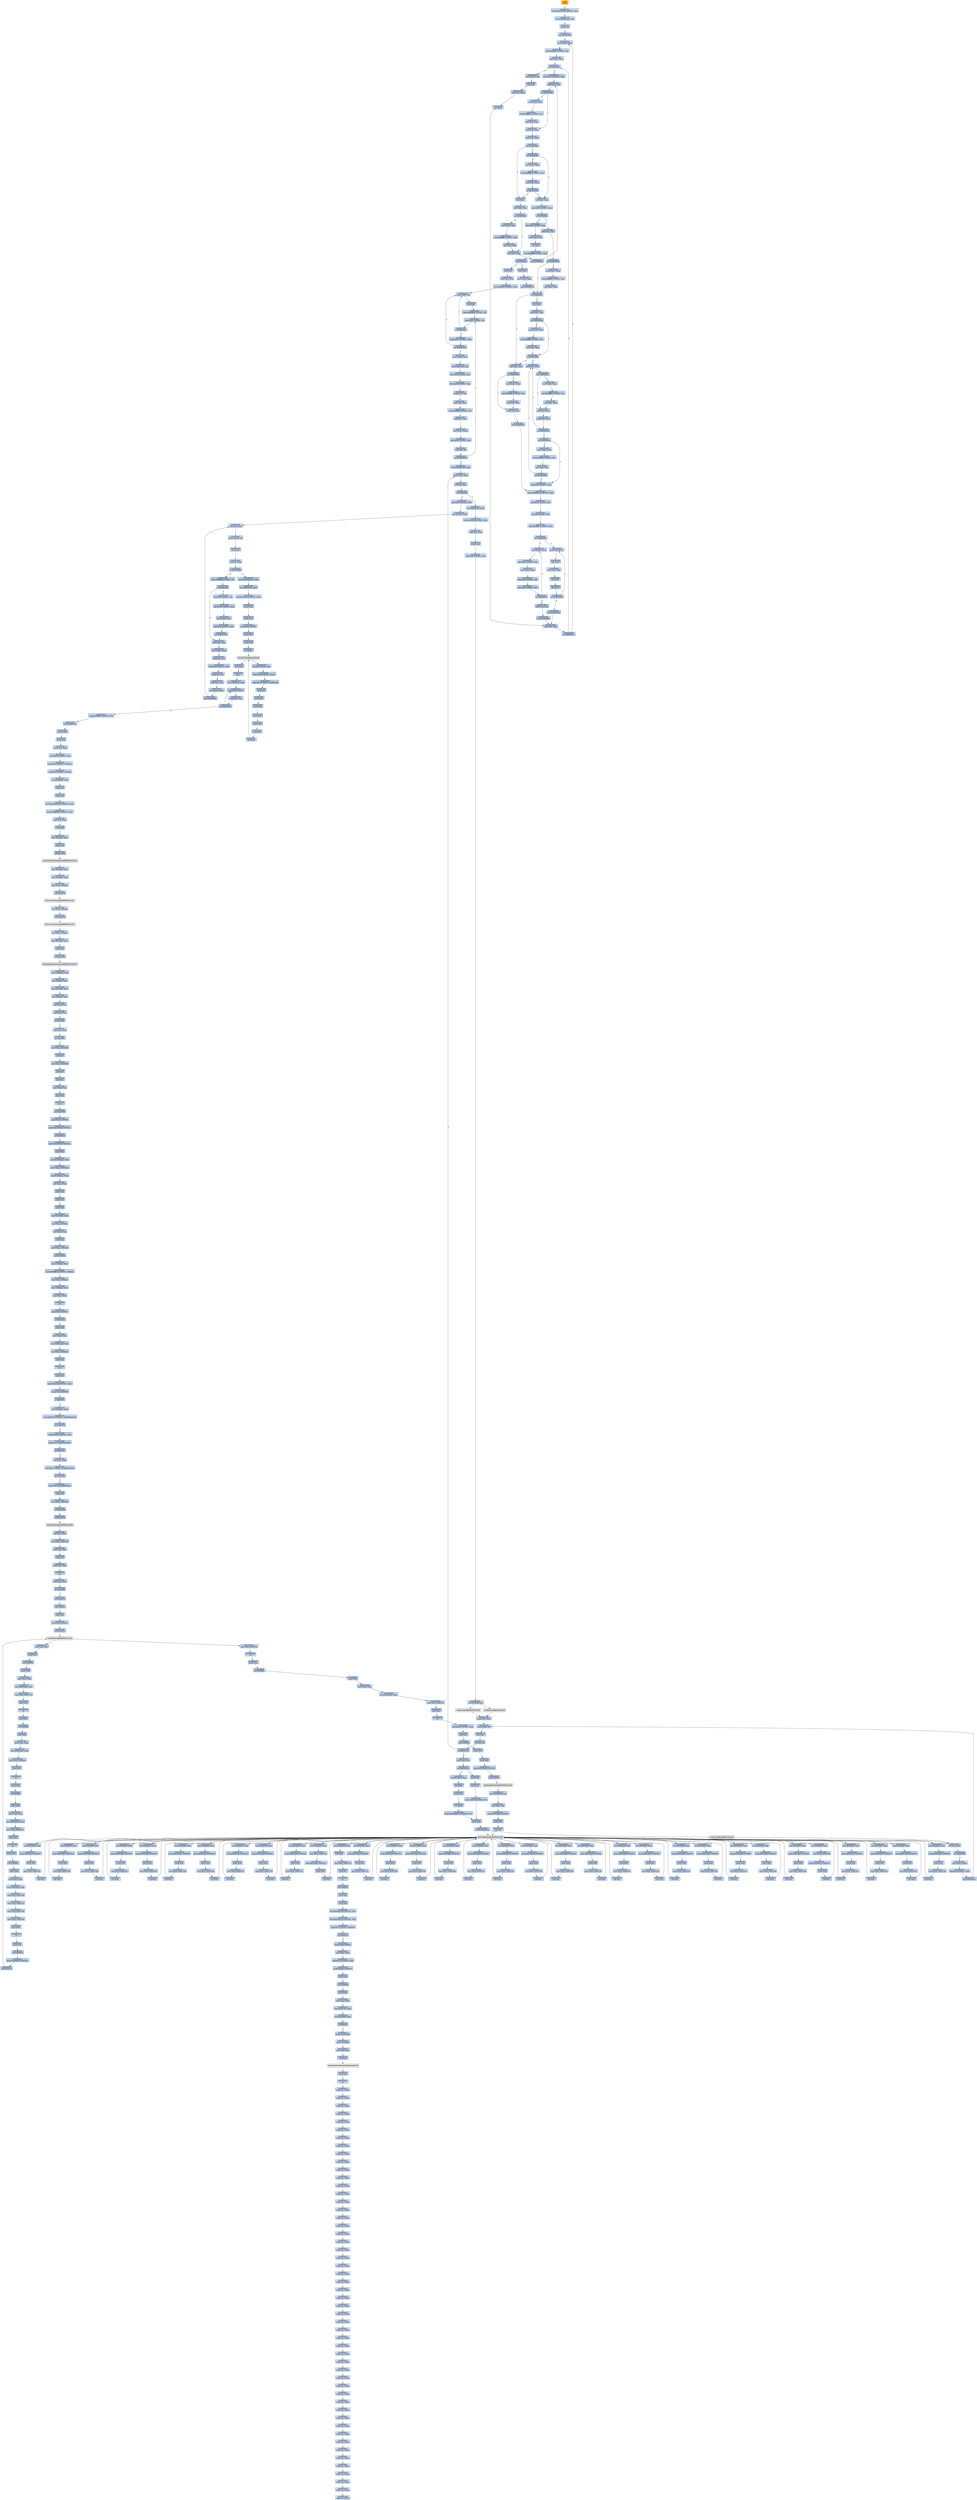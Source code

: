 digraph G {
node[shape=rectangle,style=filled,fillcolor=lightsteelblue,color=lightsteelblue]
bgcolor="transparent"
a0x0044c7f0pusha_[label="start\npusha ",fillcolor="orange",color="lightgrey"];
a0x0044c7f1movl_0x435000UINT32_esi[label="0x0044c7f1\nmovl $0x435000<UINT32>, %esi"];
a0x0044c7f6leal__212992esi__edi[label="0x0044c7f6\nleal -212992(%esi), %edi"];
a0x0044c7fcpushl_edi[label="0x0044c7fc\npushl %edi"];
a0x0044c7fdjmp_0x0044c80a[label="0x0044c7fd\njmp 0x0044c80a"];
a0x0044c80amovl_esi__ebx[label="0x0044c80a\nmovl (%esi), %ebx"];
a0x0044c80csubl_0xfffffffcUINT8_esi[label="0x0044c80c\nsubl $0xfffffffc<UINT8>, %esi"];
a0x0044c80fadcl_ebx_ebx[label="0x0044c80f\nadcl %ebx, %ebx"];
a0x0044c811jb_0x0044c800[label="0x0044c811\njb 0x0044c800"];
a0x0044c800movb_esi__al[label="0x0044c800\nmovb (%esi), %al"];
a0x0044c802incl_esi[label="0x0044c802\nincl %esi"];
a0x0044c803movb_al_edi_[label="0x0044c803\nmovb %al, (%edi)"];
a0x0044c805incl_edi[label="0x0044c805\nincl %edi"];
a0x0044c806addl_ebx_ebx[label="0x0044c806\naddl %ebx, %ebx"];
a0x0044c808jne_0x0044c811[label="0x0044c808\njne 0x0044c811"];
a0x0044c813movl_0x1UINT32_eax[label="0x0044c813\nmovl $0x1<UINT32>, %eax"];
a0x0044c818addl_ebx_ebx[label="0x0044c818\naddl %ebx, %ebx"];
a0x0044c81ajne_0x0044c823[label="0x0044c81a\njne 0x0044c823"];
a0x0044c823adcl_eax_eax[label="0x0044c823\nadcl %eax, %eax"];
a0x0044c825addl_ebx_ebx[label="0x0044c825\naddl %ebx, %ebx"];
a0x0044c827jae_0x0044c834[label="0x0044c827\njae 0x0044c834"];
a0x0044c829jne_0x0044c853[label="0x0044c829\njne 0x0044c853"];
a0x0044c853xorl_ecx_ecx[label="0x0044c853\nxorl %ecx, %ecx"];
a0x0044c855subl_0x3UINT8_eax[label="0x0044c855\nsubl $0x3<UINT8>, %eax"];
a0x0044c858jb_0x0044c86b[label="0x0044c858\njb 0x0044c86b"];
a0x0044c85ashll_0x8UINT8_eax[label="0x0044c85a\nshll $0x8<UINT8>, %eax"];
a0x0044c85dmovb_esi__al[label="0x0044c85d\nmovb (%esi), %al"];
a0x0044c85fincl_esi[label="0x0044c85f\nincl %esi"];
a0x0044c860xorl_0xffffffffUINT8_eax[label="0x0044c860\nxorl $0xffffffff<UINT8>, %eax"];
a0x0044c863je_0x0044c8da[label="0x0044c863\nje 0x0044c8da"];
a0x0044c865sarl_eax[label="0x0044c865\nsarl %eax"];
a0x0044c867movl_eax_ebp[label="0x0044c867\nmovl %eax, %ebp"];
a0x0044c869jmp_0x0044c876[label="0x0044c869\njmp 0x0044c876"];
a0x0044c876jb_0x0044c844[label="0x0044c876\njb 0x0044c844"];
a0x0044c844addl_ebx_ebx[label="0x0044c844\naddl %ebx, %ebx"];
a0x0044c846jne_0x0044c84f[label="0x0044c846\njne 0x0044c84f"];
a0x0044c84fadcl_ecx_ecx[label="0x0044c84f\nadcl %ecx, %ecx"];
a0x0044c851jmp_0x0044c8a5[label="0x0044c851\njmp 0x0044c8a5"];
a0x0044c8a5cmpl_0xfffffb00UINT32_ebp[label="0x0044c8a5\ncmpl $0xfffffb00<UINT32>, %ebp"];
a0x0044c8abadcl_0x2UINT8_ecx[label="0x0044c8ab\nadcl $0x2<UINT8>, %ecx"];
a0x0044c8aeleal_ediebp__edx[label="0x0044c8ae\nleal (%edi,%ebp), %edx"];
a0x0044c8b1cmpl_0xfffffffcUINT8_ebp[label="0x0044c8b1\ncmpl $0xfffffffc<UINT8>, %ebp"];
a0x0044c8b4jbe_0x0044c8c4[label="0x0044c8b4\njbe 0x0044c8c4"];
a0x0044c8c4movl_edx__eax[label="0x0044c8c4\nmovl (%edx), %eax"];
a0x0044c8c6addl_0x4UINT8_edx[label="0x0044c8c6\naddl $0x4<UINT8>, %edx"];
a0x0044c8c9movl_eax_edi_[label="0x0044c8c9\nmovl %eax, (%edi)"];
a0x0044c8cbaddl_0x4UINT8_edi[label="0x0044c8cb\naddl $0x4<UINT8>, %edi"];
a0x0044c8cesubl_0x4UINT8_ecx[label="0x0044c8ce\nsubl $0x4<UINT8>, %ecx"];
a0x0044c8d1ja_0x0044c8c4[label="0x0044c8d1\nja 0x0044c8c4"];
a0x0044c8d3addl_ecx_edi[label="0x0044c8d3\naddl %ecx, %edi"];
a0x0044c8d5jmp_0x0044c806[label="0x0044c8d5\njmp 0x0044c806"];
a0x0044c8b6movb_edx__al[label="0x0044c8b6\nmovb (%edx), %al"];
a0x0044c8b8incl_edx[label="0x0044c8b8\nincl %edx"];
a0x0044c8b9movb_al_edi_[label="0x0044c8b9\nmovb %al, (%edi)"];
a0x0044c8bbincl_edi[label="0x0044c8bb\nincl %edi"];
a0x0044c8bcdecl_ecx[label="0x0044c8bc\ndecl %ecx"];
a0x0044c8bdjne_0x0044c8b6[label="0x0044c8bd\njne 0x0044c8b6"];
a0x0044c8bfjmp_0x0044c806[label="0x0044c8bf\njmp 0x0044c806"];
a0x0044c878incl_ecx[label="0x0044c878\nincl %ecx"];
a0x0044c879addl_ebx_ebx[label="0x0044c879\naddl %ebx, %ebx"];
a0x0044c87bjne_0x0044c884[label="0x0044c87b\njne 0x0044c884"];
a0x0044c884jb_0x0044c844[label="0x0044c884\njb 0x0044c844"];
a0x0044c886addl_ebx_ebx[label="0x0044c886\naddl %ebx, %ebx"];
a0x0044c888jne_0x0044c891[label="0x0044c888\njne 0x0044c891"];
a0x0044c891adcl_ecx_ecx[label="0x0044c891\nadcl %ecx, %ecx"];
a0x0044c893addl_ebx_ebx[label="0x0044c893\naddl %ebx, %ebx"];
a0x0044c895jae_0x0044c886[label="0x0044c895\njae 0x0044c886"];
a0x0044c897jne_0x0044c8a2[label="0x0044c897\njne 0x0044c8a2"];
a0x0044c8a2addl_0x2UINT8_ecx[label="0x0044c8a2\naddl $0x2<UINT8>, %ecx"];
a0x0044c848movl_esi__ebx[label="0x0044c848\nmovl (%esi), %ebx"];
a0x0044c84asubl_0xfffffffcUINT8_esi[label="0x0044c84a\nsubl $0xfffffffc<UINT8>, %esi"];
a0x0044c84dadcl_ebx_ebx[label="0x0044c84d\nadcl %ebx, %ebx"];
a0x0044c81cmovl_esi__ebx[label="0x0044c81c\nmovl (%esi), %ebx"];
a0x0044c81esubl_0xfffffffcUINT8_esi[label="0x0044c81e\nsubl $0xfffffffc<UINT8>, %esi"];
a0x0044c821adcl_ebx_ebx[label="0x0044c821\nadcl %ebx, %ebx"];
a0x0044c834decl_eax[label="0x0044c834\ndecl %eax"];
a0x0044c835addl_ebx_ebx[label="0x0044c835\naddl %ebx, %ebx"];
a0x0044c837jne_0x0044c840[label="0x0044c837\njne 0x0044c840"];
a0x0044c840adcl_eax_eax[label="0x0044c840\nadcl %eax, %eax"];
a0x0044c842jmp_0x0044c818[label="0x0044c842\njmp 0x0044c818"];
a0x0044c86baddl_ebx_ebx[label="0x0044c86b\naddl %ebx, %ebx"];
a0x0044c86djne_0x0044c876[label="0x0044c86d\njne 0x0044c876"];
a0x0044c899movl_esi__ebx[label="0x0044c899\nmovl (%esi), %ebx"];
a0x0044c89bsubl_0xfffffffcUINT8_esi[label="0x0044c89b\nsubl $0xfffffffc<UINT8>, %esi"];
a0x0044c89eadcl_ebx_ebx[label="0x0044c89e\nadcl %ebx, %ebx"];
a0x0044c8a0jae_0x0044c886[label="0x0044c8a0\njae 0x0044c886"];
a0x0044c839movl_esi__ebx[label="0x0044c839\nmovl (%esi), %ebx"];
a0x0044c83bsubl_0xfffffffcUINT8_esi[label="0x0044c83b\nsubl $0xfffffffc<UINT8>, %esi"];
a0x0044c83eadcl_ebx_ebx[label="0x0044c83e\nadcl %ebx, %ebx"];
a0x0044c86fmovl_esi__ebx[label="0x0044c86f\nmovl (%esi), %ebx"];
a0x0044c871subl_0xfffffffcUINT8_esi[label="0x0044c871\nsubl $0xfffffffc<UINT8>, %esi"];
a0x0044c874adcl_ebx_ebx[label="0x0044c874\nadcl %ebx, %ebx"];
a0x0044c82bmovl_esi__ebx[label="0x0044c82b\nmovl (%esi), %ebx"];
a0x0044c82dsubl_0xfffffffcUINT8_esi[label="0x0044c82d\nsubl $0xfffffffc<UINT8>, %esi"];
a0x0044c830adcl_ebx_ebx[label="0x0044c830\nadcl %ebx, %ebx"];
a0x0044c832jb_0x0044c853[label="0x0044c832\njb 0x0044c853"];
a0x0044c88amovl_esi__ebx[label="0x0044c88a\nmovl (%esi), %ebx"];
a0x0044c88csubl_0xfffffffcUINT8_esi[label="0x0044c88c\nsubl $0xfffffffc<UINT8>, %esi"];
a0x0044c88fadcl_ebx_ebx[label="0x0044c88f\nadcl %ebx, %ebx"];
a0x0044c87dmovl_esi__ebx[label="0x0044c87d\nmovl (%esi), %ebx"];
a0x0044c87fsubl_0xfffffffcUINT8_esi[label="0x0044c87f\nsubl $0xfffffffc<UINT8>, %esi"];
a0x0044c882adcl_ebx_ebx[label="0x0044c882\nadcl %ebx, %ebx"];
a0x0044c8dapopl_esi[label="0x0044c8da\npopl %esi"];
a0x0044c8dbmovl_esi_edi[label="0x0044c8db\nmovl %esi, %edi"];
a0x0044c8ddmovl_0x888UINT32_ecx[label="0x0044c8dd\nmovl $0x888<UINT32>, %ecx"];
a0x0044c8e2movb_edi__al[label="0x0044c8e2\nmovb (%edi), %al"];
a0x0044c8e4incl_edi[label="0x0044c8e4\nincl %edi"];
a0x0044c8e5subb_0xffffffe8UINT8_al[label="0x0044c8e5\nsubb $0xffffffe8<UINT8>, %al"];
a0x0044c8e7cmpb_0x1UINT8_al[label="0x0044c8e7\ncmpb $0x1<UINT8>, %al"];
a0x0044c8e9ja_0x0044c8e2[label="0x0044c8e9\nja 0x0044c8e2"];
a0x0044c8ebcmpb_0x5UINT8_edi_[label="0x0044c8eb\ncmpb $0x5<UINT8>, (%edi)"];
a0x0044c8eejne_0x0044c8e2[label="0x0044c8ee\njne 0x0044c8e2"];
a0x0044c8f0movl_edi__eax[label="0x0044c8f0\nmovl (%edi), %eax"];
a0x0044c8f2movb_0x4edi__bl[label="0x0044c8f2\nmovb 0x4(%edi), %bl"];
a0x0044c8f5shrw_0x8UINT8_ax[label="0x0044c8f5\nshrw $0x8<UINT8>, %ax"];
a0x0044c8f9roll_0x10UINT8_eax[label="0x0044c8f9\nroll $0x10<UINT8>, %eax"];
a0x0044c8fcxchgb_al_ah[label="0x0044c8fc\nxchgb %al, %ah"];
a0x0044c8fesubl_edi_eax[label="0x0044c8fe\nsubl %edi, %eax"];
a0x0044c900subb_0xffffffe8UINT8_bl[label="0x0044c900\nsubb $0xffffffe8<UINT8>, %bl"];
a0x0044c903addl_esi_eax[label="0x0044c903\naddl %esi, %eax"];
a0x0044c905movl_eax_edi_[label="0x0044c905\nmovl %eax, (%edi)"];
a0x0044c907addl_0x5UINT8_edi[label="0x0044c907\naddl $0x5<UINT8>, %edi"];
a0x0044c90amovb_bl_al[label="0x0044c90a\nmovb %bl, %al"];
a0x0044c90cloop_0x0044c8e7[label="0x0044c90c\nloop 0x0044c8e7"];
a0x0044c90eleal_0x49000esi__edi[label="0x0044c90e\nleal 0x49000(%esi), %edi"];
a0x0044c914movl_edi__eax[label="0x0044c914\nmovl (%edi), %eax"];
a0x0044c916orl_eax_eax[label="0x0044c916\norl %eax, %eax"];
a0x0044c918je_0x0044c95f[label="0x0044c918\nje 0x0044c95f"];
a0x0044c91amovl_0x4edi__ebx[label="0x0044c91a\nmovl 0x4(%edi), %ebx"];
a0x0044c91dleal_0x4c5e8eaxesi__eax[label="0x0044c91d\nleal 0x4c5e8(%eax,%esi), %eax"];
a0x0044c924addl_esi_ebx[label="0x0044c924\naddl %esi, %ebx"];
a0x0044c926pushl_eax[label="0x0044c926\npushl %eax"];
a0x0044c927addl_0x8UINT8_edi[label="0x0044c927\naddl $0x8<UINT8>, %edi"];
a0x0044c92acall_0x4c698esi_[label="0x0044c92a\ncall 0x4c698(%esi)"];
LoadLibraryA_kernel32_dll[label="LoadLibraryA@kernel32.dll",fillcolor="lightgrey",color="lightgrey"];
a0x0044c930xchgl_eax_ebp[label="0x0044c930\nxchgl %eax, %ebp"];
a0x0044c931movb_edi__al[label="0x0044c931\nmovb (%edi), %al"];
a0x0044c933incl_edi[label="0x0044c933\nincl %edi"];
a0x0044c934orb_al_al[label="0x0044c934\norb %al, %al"];
a0x0044c936je_0x0044c914[label="0x0044c936\nje 0x0044c914"];
a0x0044c938movl_edi_ecx[label="0x0044c938\nmovl %edi, %ecx"];
a0x0044c93ajns_0x0044c943[label="0x0044c93a\njns 0x0044c943"];
a0x0044c943pushl_edi[label="0x0044c943\npushl %edi"];
a0x0044c944decl_eax[label="0x0044c944\ndecl %eax"];
a0x0044c945repnz_scasb_es_edi__al[label="0x0044c945\nrepnz scasb %es:(%edi), %al"];
a0x0044c947pushl_ebp[label="0x0044c947\npushl %ebp"];
a0x0044c948call_0x4c6a0esi_[label="0x0044c948\ncall 0x4c6a0(%esi)"];
GetProcAddress_kernel32_dll[label="GetProcAddress@kernel32.dll",fillcolor="lightgrey",color="lightgrey"];
a0x0044c94eorl_eax_eax[label="0x0044c94e\norl %eax, %eax"];
a0x0044c950je_0x0044c959[label="0x0044c950\nje 0x0044c959"];
a0x0044c952movl_eax_ebx_[label="0x0044c952\nmovl %eax, (%ebx)"];
a0x0044c954addl_0x4UINT8_ebx[label="0x0044c954\naddl $0x4<UINT8>, %ebx"];
a0x0044c957jmp_0x0044c931[label="0x0044c957\njmp 0x0044c931"];
GetProcAddress_KERNEL32_DLL[label="GetProcAddress@KERNEL32.DLL",fillcolor="lightgrey",color="lightgrey"];
LoadLibraryA_KERNEL32_DLL[label="LoadLibraryA@KERNEL32.DLL",fillcolor="lightgrey",color="lightgrey"];
a0x0044c93cmovzwl_edi__eax[label="0x0044c93c\nmovzwl (%edi), %eax"];
a0x0044c93fincl_edi[label="0x0044c93f\nincl %edi"];
a0x0044c940pushl_eax[label="0x0044c940\npushl %eax"];
a0x0044c941incl_edi[label="0x0044c941\nincl %edi"];
a0x0044c942movl_0xaef24857UINT32_ecx[label="0x0044c942\nmovl $0xaef24857<UINT32>, %ecx"];
a0x0044c95faddl_0x4UINT8_edi[label="0x0044c95f\naddl $0x4<UINT8>, %edi"];
a0x0044c962leal__4esi__ebx[label="0x0044c962\nleal -4(%esi), %ebx"];
a0x0044c965xorl_eax_eax[label="0x0044c965\nxorl %eax, %eax"];
a0x0044c967movb_edi__al[label="0x0044c967\nmovb (%edi), %al"];
a0x0044c969incl_edi[label="0x0044c969\nincl %edi"];
a0x0044c96aorl_eax_eax[label="0x0044c96a\norl %eax, %eax"];
a0x0044c96cje_0x0044c990[label="0x0044c96c\nje 0x0044c990"];
a0x0044c96ecmpb_0xffffffefUINT8_al[label="0x0044c96e\ncmpb $0xffffffef<UINT8>, %al"];
a0x0044c970ja_0x0044c983[label="0x0044c970\nja 0x0044c983"];
a0x0044c972addl_eax_ebx[label="0x0044c972\naddl %eax, %ebx"];
a0x0044c974movl_ebx__eax[label="0x0044c974\nmovl (%ebx), %eax"];
a0x0044c976xchgb_al_ah[label="0x0044c976\nxchgb %al, %ah"];
a0x0044c978roll_0x10UINT8_eax[label="0x0044c978\nroll $0x10<UINT8>, %eax"];
a0x0044c97bxchgb_al_ah[label="0x0044c97b\nxchgb %al, %ah"];
a0x0044c97daddl_esi_eax[label="0x0044c97d\naddl %esi, %eax"];
a0x0044c97fmovl_eax_ebx_[label="0x0044c97f\nmovl %eax, (%ebx)"];
a0x0044c981jmp_0x0044c965[label="0x0044c981\njmp 0x0044c965"];
a0x0044c983andb_0xfUINT8_al[label="0x0044c983\nandb $0xf<UINT8>, %al"];
a0x0044c985shll_0x10UINT8_eax[label="0x0044c985\nshll $0x10<UINT8>, %eax"];
a0x0044c988movw_edi__ax[label="0x0044c988\nmovw (%edi), %ax"];
a0x0044c98baddl_0x2UINT8_edi[label="0x0044c98b\naddl $0x2<UINT8>, %edi"];
a0x0044c98ejmp_0x0044c972[label="0x0044c98e\njmp 0x0044c972"];
a0x0044c990movl_0x4c6a4esi__ebp[label="0x0044c990\nmovl 0x4c6a4(%esi), %ebp"];
a0x0044c996leal__4096esi__edi[label="0x0044c996\nleal -4096(%esi), %edi"];
a0x0044c99cmovl_0x1000UINT32_ebx[label="0x0044c99c\nmovl $0x1000<UINT32>, %ebx"];
a0x0044c9a1pushl_eax[label="0x0044c9a1\npushl %eax"];
a0x0044c9a2pushl_esp[label="0x0044c9a2\npushl %esp"];
a0x0044c9a3pushl_0x4UINT8[label="0x0044c9a3\npushl $0x4<UINT8>"];
a0x0044c9a5pushl_ebx[label="0x0044c9a5\npushl %ebx"];
a0x0044c9a6pushl_edi[label="0x0044c9a6\npushl %edi"];
a0x0044c9a7call_ebp[label="0x0044c9a7\ncall %ebp"];
VirtualProtect_kernel32_dll[label="VirtualProtect@kernel32.dll",fillcolor="lightgrey",color="lightgrey"];
a0x0044c9a9leal_0x217edi__eax[label="0x0044c9a9\nleal 0x217(%edi), %eax"];
a0x0044c9afandb_0x7fUINT8_eax_[label="0x0044c9af\nandb $0x7f<UINT8>, (%eax)"];
a0x0044c9b2andb_0x7fUINT8_0x28eax_[label="0x0044c9b2\nandb $0x7f<UINT8>, 0x28(%eax)"];
a0x0044c9b6popl_eax[label="0x0044c9b6\npopl %eax"];
a0x0044c9b7pushl_eax[label="0x0044c9b7\npushl %eax"];
a0x0044c9b8pushl_esp[label="0x0044c9b8\npushl %esp"];
a0x0044c9b9pushl_eax[label="0x0044c9b9\npushl %eax"];
a0x0044c9bapushl_ebx[label="0x0044c9ba\npushl %ebx"];
a0x0044c9bbpushl_edi[label="0x0044c9bb\npushl %edi"];
a0x0044c9bccall_ebp[label="0x0044c9bc\ncall %ebp"];
a0x0044c9bepopl_eax[label="0x0044c9be\npopl %eax"];
a0x0044c9bfpopa_[label="0x0044c9bf\npopa "];
a0x0044c9c0leal__128esp__eax[label="0x0044c9c0\nleal -128(%esp), %eax"];
a0x0044c9c4pushl_0x0UINT8[label="0x0044c9c4\npushl $0x0<UINT8>"];
a0x0044c9c6cmpl_eax_esp[label="0x0044c9c6\ncmpl %eax, %esp"];
a0x0044c9c8jne_0x0044c9c4[label="0x0044c9c8\njne 0x0044c9c4"];
a0x0044c9casubl_0xffffff80UINT8_esp[label="0x0044c9ca\nsubl $0xffffff80<UINT8>, %esp"];
a0x0044c9cdjmp_0x00407ecb[label="0x0044c9cd\njmp 0x00407ecb"];
a0x00407ecbcall_0x410f29[label="0x00407ecb\ncall 0x410f29"];
a0x00410f29pushl_ebp[label="0x00410f29\npushl %ebp"];
a0x00410f2amovl_esp_ebp[label="0x00410f2a\nmovl %esp, %ebp"];
a0x00410f2csubl_0x14UINT8_esp[label="0x00410f2c\nsubl $0x14<UINT8>, %esp"];
a0x00410f2fandl_0x0UINT8__12ebp_[label="0x00410f2f\nandl $0x0<UINT8>, -12(%ebp)"];
a0x00410f33andl_0x0UINT8__8ebp_[label="0x00410f33\nandl $0x0<UINT8>, -8(%ebp)"];
a0x00410f37movl_0x4250d0_eax[label="0x00410f37\nmovl 0x4250d0, %eax"];
a0x00410f3cpushl_esi[label="0x00410f3c\npushl %esi"];
a0x00410f3dpushl_edi[label="0x00410f3d\npushl %edi"];
a0x00410f3emovl_0xbb40e64eUINT32_edi[label="0x00410f3e\nmovl $0xbb40e64e<UINT32>, %edi"];
a0x00410f43movl_0xffff0000UINT32_esi[label="0x00410f43\nmovl $0xffff0000<UINT32>, %esi"];
a0x00410f48cmpl_edi_eax[label="0x00410f48\ncmpl %edi, %eax"];
a0x00410f4aje_0x410f59[label="0x00410f4a\nje 0x410f59"];
a0x00410f59leal__12ebp__eax[label="0x00410f59\nleal -12(%ebp), %eax"];
a0x00410f5cpushl_eax[label="0x00410f5c\npushl %eax"];
a0x00410f5dcall_0x4181e4[label="0x00410f5d\ncall 0x4181e4"];
GetSystemTimeAsFileTime_KERNEL32_DLL[label="GetSystemTimeAsFileTime@KERNEL32.DLL",fillcolor="lightgrey",color="lightgrey"];
a0x00410f63movl__8ebp__eax[label="0x00410f63\nmovl -8(%ebp), %eax"];
a0x00410f66xorl__12ebp__eax[label="0x00410f66\nxorl -12(%ebp), %eax"];
a0x00410f69movl_eax__4ebp_[label="0x00410f69\nmovl %eax, -4(%ebp)"];
a0x00410f6ccall_0x418178[label="0x00410f6c\ncall 0x418178"];
GetCurrentThreadId_KERNEL32_DLL[label="GetCurrentThreadId@KERNEL32.DLL",fillcolor="lightgrey",color="lightgrey"];
a0x00410f72xorl_eax__4ebp_[label="0x00410f72\nxorl %eax, -4(%ebp)"];
a0x00410f75call_0x4181e0[label="0x00410f75\ncall 0x4181e0"];
GetCurrentProcessId_KERNEL32_DLL[label="GetCurrentProcessId@KERNEL32.DLL",fillcolor="lightgrey",color="lightgrey"];
a0x00410f7bxorl_eax__4ebp_[label="0x00410f7b\nxorl %eax, -4(%ebp)"];
a0x00410f7eleal__20ebp__eax[label="0x00410f7e\nleal -20(%ebp), %eax"];
a0x00410f81pushl_eax[label="0x00410f81\npushl %eax"];
a0x00410f82call_0x4181dc[label="0x00410f82\ncall 0x4181dc"];
QueryPerformanceCounter_KERNEL32_DLL[label="QueryPerformanceCounter@KERNEL32.DLL",fillcolor="lightgrey",color="lightgrey"];
a0x00410f88movl__16ebp__ecx[label="0x00410f88\nmovl -16(%ebp), %ecx"];
a0x00410f8bleal__4ebp__eax[label="0x00410f8b\nleal -4(%ebp), %eax"];
a0x00410f8exorl__20ebp__ecx[label="0x00410f8e\nxorl -20(%ebp), %ecx"];
a0x00410f91xorl__4ebp__ecx[label="0x00410f91\nxorl -4(%ebp), %ecx"];
a0x00410f94xorl_eax_ecx[label="0x00410f94\nxorl %eax, %ecx"];
a0x00410f96cmpl_edi_ecx[label="0x00410f96\ncmpl %edi, %ecx"];
a0x00410f98jne_0x410fa1[label="0x00410f98\njne 0x410fa1"];
a0x00410fa1testl_ecx_esi[label="0x00410fa1\ntestl %ecx, %esi"];
a0x00410fa3jne_0x410fb1[label="0x00410fa3\njne 0x410fb1"];
a0x00410fb1movl_ecx_0x4250d0[label="0x00410fb1\nmovl %ecx, 0x4250d0"];
a0x00410fb7notl_ecx[label="0x00410fb7\nnotl %ecx"];
a0x00410fb9movl_ecx_0x4250d4[label="0x00410fb9\nmovl %ecx, 0x4250d4"];
a0x00410fbfpopl_edi[label="0x00410fbf\npopl %edi"];
a0x00410fc0popl_esi[label="0x00410fc0\npopl %esi"];
a0x00410fc1movl_ebp_esp[label="0x00410fc1\nmovl %ebp, %esp"];
a0x00410fc3popl_ebp[label="0x00410fc3\npopl %ebp"];
a0x00410fc4ret[label="0x00410fc4\nret"];
a0x00407ed0jmp_0x407d50[label="0x00407ed0\njmp 0x407d50"];
a0x00407d50pushl_0x14UINT8[label="0x00407d50\npushl $0x14<UINT8>"];
a0x00407d52pushl_0x423460UINT32[label="0x00407d52\npushl $0x423460<UINT32>"];
a0x00407d57call_0x409da0[label="0x00407d57\ncall 0x409da0"];
a0x00409da0pushl_0x407560UINT32[label="0x00409da0\npushl $0x407560<UINT32>"];
a0x00409da5pushl_fs_0[label="0x00409da5\npushl %fs:0"];
a0x00409dacmovl_0x10esp__eax[label="0x00409dac\nmovl 0x10(%esp), %eax"];
a0x00409db0movl_ebp_0x10esp_[label="0x00409db0\nmovl %ebp, 0x10(%esp)"];
a0x00409db4leal_0x10esp__ebp[label="0x00409db4\nleal 0x10(%esp), %ebp"];
a0x00409db8subl_eax_esp[label="0x00409db8\nsubl %eax, %esp"];
a0x00409dbapushl_ebx[label="0x00409dba\npushl %ebx"];
a0x00409dbbpushl_esi[label="0x00409dbb\npushl %esi"];
a0x00409dbcpushl_edi[label="0x00409dbc\npushl %edi"];
a0x00409dbdmovl_0x4250d0_eax[label="0x00409dbd\nmovl 0x4250d0, %eax"];
a0x00409dc2xorl_eax__4ebp_[label="0x00409dc2\nxorl %eax, -4(%ebp)"];
a0x00409dc5xorl_ebp_eax[label="0x00409dc5\nxorl %ebp, %eax"];
a0x00409dc7pushl_eax[label="0x00409dc7\npushl %eax"];
a0x00409dc8movl_esp__24ebp_[label="0x00409dc8\nmovl %esp, -24(%ebp)"];
a0x00409dcbpushl__8ebp_[label="0x00409dcb\npushl -8(%ebp)"];
a0x00409dcemovl__4ebp__eax[label="0x00409dce\nmovl -4(%ebp), %eax"];
a0x00409dd1movl_0xfffffffeUINT32__4ebp_[label="0x00409dd1\nmovl $0xfffffffe<UINT32>, -4(%ebp)"];
a0x00409dd8movl_eax__8ebp_[label="0x00409dd8\nmovl %eax, -8(%ebp)"];
a0x00409ddbleal__16ebp__eax[label="0x00409ddb\nleal -16(%ebp), %eax"];
a0x00409ddemovl_eax_fs_0[label="0x00409dde\nmovl %eax, %fs:0"];
a0x00409de4ret[label="0x00409de4\nret"];
a0x00407d5cpushl_0x1UINT8[label="0x00407d5c\npushl $0x1<UINT8>"];
a0x00407d5ecall_0x410edc[label="0x00407d5e\ncall 0x410edc"];
a0x00410edcpushl_ebp[label="0x00410edc\npushl %ebp"];
a0x00410eddmovl_esp_ebp[label="0x00410edd\nmovl %esp, %ebp"];
a0x00410edfmovl_0x8ebp__eax[label="0x00410edf\nmovl 0x8(%ebp), %eax"];
a0x00410ee2movl_eax_0x426b18[label="0x00410ee2\nmovl %eax, 0x426b18"];
a0x00410ee7popl_ebp[label="0x00410ee7\npopl %ebp"];
a0x00410ee8ret[label="0x00410ee8\nret"];
a0x00407d63popl_ecx[label="0x00407d63\npopl %ecx"];
a0x00407d64movl_0x5a4dUINT32_eax[label="0x00407d64\nmovl $0x5a4d<UINT32>, %eax"];
a0x00407d69cmpw_ax_0x400000[label="0x00407d69\ncmpw %ax, 0x400000"];
a0x00407d70je_0x407d76[label="0x00407d70\nje 0x407d76"];
a0x00407d76movl_0x40003c_eax[label="0x00407d76\nmovl 0x40003c, %eax"];
a0x00407d7bcmpl_0x4550UINT32_0x400000eax_[label="0x00407d7b\ncmpl $0x4550<UINT32>, 0x400000(%eax)"];
a0x00407d85jne_0x407d72[label="0x00407d85\njne 0x407d72"];
a0x00407d87movl_0x10bUINT32_ecx[label="0x00407d87\nmovl $0x10b<UINT32>, %ecx"];
a0x00407d8ccmpw_cx_0x400018eax_[label="0x00407d8c\ncmpw %cx, 0x400018(%eax)"];
a0x00407d93jne_0x407d72[label="0x00407d93\njne 0x407d72"];
a0x00407d95xorl_ebx_ebx[label="0x00407d95\nxorl %ebx, %ebx"];
a0x00407d97cmpl_0xeUINT8_0x400074eax_[label="0x00407d97\ncmpl $0xe<UINT8>, 0x400074(%eax)"];
a0x00407d9ejbe_0x407da9[label="0x00407d9e\njbe 0x407da9"];
a0x00407da0cmpl_ebx_0x4000e8eax_[label="0x00407da0\ncmpl %ebx, 0x4000e8(%eax)"];
a0x00407da6setne_bl[label="0x00407da6\nsetne %bl"];
a0x00407da9movl_ebx__28ebp_[label="0x00407da9\nmovl %ebx, -28(%ebp)"];
a0x00407daccall_0x409ed0[label="0x00407dac\ncall 0x409ed0"];
a0x00409ed0call_0x4181c8[label="0x00409ed0\ncall 0x4181c8"];
GetProcessHeap_KERNEL32_DLL[label="GetProcessHeap@KERNEL32.DLL",fillcolor="lightgrey",color="lightgrey"];
a0x00409ed6xorl_ecx_ecx[label="0x00409ed6\nxorl %ecx, %ecx"];
a0x00409ed8movl_eax_0x427178[label="0x00409ed8\nmovl %eax, 0x427178"];
a0x00409eddtestl_eax_eax[label="0x00409edd\ntestl %eax, %eax"];
a0x00409edfsetne_cl[label="0x00409edf\nsetne %cl"];
a0x00409ee2movl_ecx_eax[label="0x00409ee2\nmovl %ecx, %eax"];
a0x00409ee4ret[label="0x00409ee4\nret"];
a0x00407db1testl_eax_eax[label="0x00407db1\ntestl %eax, %eax"];
a0x00407db3jne_0x407dbd[label="0x00407db3\njne 0x407dbd"];
a0x00407dbdcall_0x408e13[label="0x00407dbd\ncall 0x408e13"];
a0x00408e13call_0x404ece[label="0x00408e13\ncall 0x404ece"];
a0x00404ecepushl_esi[label="0x00404ece\npushl %esi"];
a0x00404ecfpushl_0x0UINT8[label="0x00404ecf\npushl $0x0<UINT8>"];
a0x00404ed1call_0x41813c[label="0x00404ed1\ncall 0x41813c"];
EncodePointer_KERNEL32_DLL[label="EncodePointer@KERNEL32.DLL",fillcolor="lightgrey",color="lightgrey"];
a0x00404ed7movl_eax_esi[label="0x00404ed7\nmovl %eax, %esi"];
a0x00404ed9pushl_esi[label="0x00404ed9\npushl %esi"];
a0x00404edacall_0x409b52[label="0x00404eda\ncall 0x409b52"];
a0x00409b52pushl_ebp[label="0x00409b52\npushl %ebp"];
a0x00409b53movl_esp_ebp[label="0x00409b53\nmovl %esp, %ebp"];
a0x00409b55movl_0x8ebp__eax[label="0x00409b55\nmovl 0x8(%ebp), %eax"];
a0x00409b58movl_eax_0x427150[label="0x00409b58\nmovl %eax, 0x427150"];
a0x00409b5dpopl_ebp[label="0x00409b5d\npopl %ebp"];
a0x00409b5eret[label="0x00409b5e\nret"];
a0x00404edfpushl_esi[label="0x00404edf\npushl %esi"];
a0x00404ee0call_0x407ffa[label="0x00404ee0\ncall 0x407ffa"];
a0x00407ffapushl_ebp[label="0x00407ffa\npushl %ebp"];
a0x00407ffbmovl_esp_ebp[label="0x00407ffb\nmovl %esp, %ebp"];
a0x00407ffdmovl_0x8ebp__eax[label="0x00407ffd\nmovl 0x8(%ebp), %eax"];
a0x00408000movl_eax_0x4269a0[label="0x00408000\nmovl %eax, 0x4269a0"];
a0x00408005popl_ebp[label="0x00408005\npopl %ebp"];
a0x00408006ret[label="0x00408006\nret"];
a0x00404ee5pushl_esi[label="0x00404ee5\npushl %esi"];
a0x00404ee6call_0x409b5f[label="0x00404ee6\ncall 0x409b5f"];
a0x00409b5fpushl_ebp[label="0x00409b5f\npushl %ebp"];
a0x00409b60movl_esp_ebp[label="0x00409b60\nmovl %esp, %ebp"];
a0x00409b62movl_0x8ebp__eax[label="0x00409b62\nmovl 0x8(%ebp), %eax"];
a0x00409b65movl_eax_0x427154[label="0x00409b65\nmovl %eax, 0x427154"];
a0x00409b6apopl_ebp[label="0x00409b6a\npopl %ebp"];
a0x00409b6bret[label="0x00409b6b\nret"];
a0x00404eebpushl_esi[label="0x00404eeb\npushl %esi"];
a0x00404eeccall_0x409b79[label="0x00404eec\ncall 0x409b79"];
a0x00409b79pushl_ebp[label="0x00409b79\npushl %ebp"];
a0x00409b7amovl_esp_ebp[label="0x00409b7a\nmovl %esp, %ebp"];
a0x00409b7cmovl_0x8ebp__eax[label="0x00409b7c\nmovl 0x8(%ebp), %eax"];
a0x00409b7fmovl_eax_0x427158[label="0x00409b7f\nmovl %eax, 0x427158"];
a0x00409b84movl_eax_0x42715c[label="0x00409b84\nmovl %eax, 0x42715c"];
a0x00409b89movl_eax_0x427160[label="0x00409b89\nmovl %eax, 0x427160"];
a0x00409b8emovl_eax_0x427164[label="0x00409b8e\nmovl %eax, 0x427164"];
a0x00409b93popl_ebp[label="0x00409b93\npopl %ebp"];
a0x00409b94ret[label="0x00409b94\nret"];
a0x00404ef1pushl_esi[label="0x00404ef1\npushl %esi"];
a0x00404ef2call_0x409b1b[label="0x00404ef2\ncall 0x409b1b"];
a0x00409b1bpushl_0x409ae7UINT32[label="0x00409b1b\npushl $0x409ae7<UINT32>"];
a0x00409b20call_0x41813c[label="0x00409b20\ncall 0x41813c"];
a0x00409b26movl_eax_0x42714c[label="0x00409b26\nmovl %eax, 0x42714c"];
a0x00409b2bret[label="0x00409b2b\nret"];
a0x00404ef7pushl_esi[label="0x00404ef7\npushl %esi"];
a0x00404ef8call_0x409d8a[label="0x00404ef8\ncall 0x409d8a"];
a0x00409d8apushl_ebp[label="0x00409d8a\npushl %ebp"];
a0x00409d8bmovl_esp_ebp[label="0x00409d8b\nmovl %esp, %ebp"];
a0x00409d8dmovl_0x8ebp__eax[label="0x00409d8d\nmovl 0x8(%ebp), %eax"];
a0x00409d90movl_eax_0x42716c[label="0x00409d90\nmovl %eax, 0x42716c"];
a0x00409d95popl_ebp[label="0x00409d95\npopl %ebp"];
a0x00409d96ret[label="0x00409d96\nret"];
a0x00404efdaddl_0x18UINT8_esp[label="0x00404efd\naddl $0x18<UINT8>, %esp"];
a0x00404f00popl_esi[label="0x00404f00\npopl %esi"];
a0x00404f01jmp_0x40922b[label="0x00404f01\njmp 0x40922b"];
a0x0040922bpushl_esi[label="0x0040922b\npushl %esi"];
a0x0040922cpushl_edi[label="0x0040922c\npushl %edi"];
a0x0040922dpushl_0x41f948UINT32[label="0x0040922d\npushl $0x41f948<UINT32>"];
a0x00409232call_0x4181c4[label="0x00409232\ncall 0x4181c4"];
GetModuleHandleW_KERNEL32_DLL[label="GetModuleHandleW@KERNEL32.DLL",fillcolor="lightgrey",color="lightgrey"];
a0x00409238movl_0x418104_esi[label="0x00409238\nmovl 0x418104, %esi"];
a0x0040923emovl_eax_edi[label="0x0040923e\nmovl %eax, %edi"];
a0x00409240pushl_0x41f964UINT32[label="0x00409240\npushl $0x41f964<UINT32>"];
a0x00409245pushl_edi[label="0x00409245\npushl %edi"];
a0x00409246call_esi[label="0x00409246\ncall %esi"];
a0x00409248xorl_0x4250d0_eax[label="0x00409248\nxorl 0x4250d0, %eax"];
a0x0040924epushl_0x41f970UINT32[label="0x0040924e\npushl $0x41f970<UINT32>"];
a0x00409253pushl_edi[label="0x00409253\npushl %edi"];
a0x00409254movl_eax_0x427740[label="0x00409254\nmovl %eax, 0x427740"];
a0x00409259call_esi[label="0x00409259\ncall %esi"];
a0x0040925bxorl_0x4250d0_eax[label="0x0040925b\nxorl 0x4250d0, %eax"];
a0x00409261pushl_0x41f978UINT32[label="0x00409261\npushl $0x41f978<UINT32>"];
a0x00409266pushl_edi[label="0x00409266\npushl %edi"];
a0x00409267movl_eax_0x427744[label="0x00409267\nmovl %eax, 0x427744"];
a0x0040926ccall_esi[label="0x0040926c\ncall %esi"];
a0x0040926exorl_0x4250d0_eax[label="0x0040926e\nxorl 0x4250d0, %eax"];
a0x00409274pushl_0x41f984UINT32[label="0x00409274\npushl $0x41f984<UINT32>"];
a0x00409279pushl_edi[label="0x00409279\npushl %edi"];
a0x0040927amovl_eax_0x427748[label="0x0040927a\nmovl %eax, 0x427748"];
a0x0040927fcall_esi[label="0x0040927f\ncall %esi"];
a0x00409281xorl_0x4250d0_eax[label="0x00409281\nxorl 0x4250d0, %eax"];
a0x00409287pushl_0x41f990UINT32[label="0x00409287\npushl $0x41f990<UINT32>"];
a0x0040928cpushl_edi[label="0x0040928c\npushl %edi"];
a0x0040928dmovl_eax_0x42774c[label="0x0040928d\nmovl %eax, 0x42774c"];
a0x00409292call_esi[label="0x00409292\ncall %esi"];
a0x00409294xorl_0x4250d0_eax[label="0x00409294\nxorl 0x4250d0, %eax"];
a0x0040929apushl_0x41f9acUINT32[label="0x0040929a\npushl $0x41f9ac<UINT32>"];
a0x0040929fpushl_edi[label="0x0040929f\npushl %edi"];
a0x004092a0movl_eax_0x427750[label="0x004092a0\nmovl %eax, 0x427750"];
a0x004092a5call_esi[label="0x004092a5\ncall %esi"];
a0x004092a7xorl_0x4250d0_eax[label="0x004092a7\nxorl 0x4250d0, %eax"];
a0x004092adpushl_0x41f9bcUINT32[label="0x004092ad\npushl $0x41f9bc<UINT32>"];
a0x004092b2pushl_edi[label="0x004092b2\npushl %edi"];
a0x004092b3movl_eax_0x427754[label="0x004092b3\nmovl %eax, 0x427754"];
a0x004092b8call_esi[label="0x004092b8\ncall %esi"];
a0x004092baxorl_0x4250d0_eax[label="0x004092ba\nxorl 0x4250d0, %eax"];
a0x004092c0pushl_0x41f9d0UINT32[label="0x004092c0\npushl $0x41f9d0<UINT32>"];
a0x004092c5pushl_edi[label="0x004092c5\npushl %edi"];
a0x004092c6movl_eax_0x427758[label="0x004092c6\nmovl %eax, 0x427758"];
a0x004092cbcall_esi[label="0x004092cb\ncall %esi"];
a0x004092cdxorl_0x4250d0_eax[label="0x004092cd\nxorl 0x4250d0, %eax"];
a0x004092d3pushl_0x41f9e8UINT32[label="0x004092d3\npushl $0x41f9e8<UINT32>"];
a0x004092d8pushl_edi[label="0x004092d8\npushl %edi"];
a0x004092d9movl_eax_0x42775c[label="0x004092d9\nmovl %eax, 0x42775c"];
a0x004092decall_esi[label="0x004092de\ncall %esi"];
a0x004092e0xorl_0x4250d0_eax[label="0x004092e0\nxorl 0x4250d0, %eax"];
a0x004092e6pushl_0x41fa00UINT32[label="0x004092e6\npushl $0x41fa00<UINT32>"];
a0x004092ebpushl_edi[label="0x004092eb\npushl %edi"];
a0x004092ecmovl_eax_0x427760[label="0x004092ec\nmovl %eax, 0x427760"];
a0x004092f1call_esi[label="0x004092f1\ncall %esi"];
a0x004092f3xorl_0x4250d0_eax[label="0x004092f3\nxorl 0x4250d0, %eax"];
a0x004092f9pushl_0x41fa14UINT32[label="0x004092f9\npushl $0x41fa14<UINT32>"];
a0x004092fepushl_edi[label="0x004092fe\npushl %edi"];
a0x004092ffmovl_eax_0x427764[label="0x004092ff\nmovl %eax, 0x427764"];
a0x00409304call_esi[label="0x00409304\ncall %esi"];
a0x00409306xorl_0x4250d0_eax[label="0x00409306\nxorl 0x4250d0, %eax"];
a0x0040930cpushl_0x41fa34UINT32[label="0x0040930c\npushl $0x41fa34<UINT32>"];
a0x00409311pushl_edi[label="0x00409311\npushl %edi"];
a0x00409312movl_eax_0x427768[label="0x00409312\nmovl %eax, 0x427768"];
a0x00409317call_esi[label="0x00409317\ncall %esi"];
a0x00409319xorl_0x4250d0_eax[label="0x00409319\nxorl 0x4250d0, %eax"];
a0x0040931fpushl_0x41fa4cUINT32[label="0x0040931f\npushl $0x41fa4c<UINT32>"];
a0x00409324pushl_edi[label="0x00409324\npushl %edi"];
a0x00409325movl_eax_0x42776c[label="0x00409325\nmovl %eax, 0x42776c"];
a0x0040932acall_esi[label="0x0040932a\ncall %esi"];
a0x0040932cxorl_0x4250d0_eax[label="0x0040932c\nxorl 0x4250d0, %eax"];
a0x00409332pushl_0x41fa64UINT32[label="0x00409332\npushl $0x41fa64<UINT32>"];
a0x00409337pushl_edi[label="0x00409337\npushl %edi"];
a0x00409338movl_eax_0x427770[label="0x00409338\nmovl %eax, 0x427770"];
a0x0040933dcall_esi[label="0x0040933d\ncall %esi"];
a0x0040933fxorl_0x4250d0_eax[label="0x0040933f\nxorl 0x4250d0, %eax"];
a0x00409345pushl_0x41fa78UINT32[label="0x00409345\npushl $0x41fa78<UINT32>"];
a0x0040934apushl_edi[label="0x0040934a\npushl %edi"];
a0x0040934bmovl_eax_0x427774[label="0x0040934b\nmovl %eax, 0x427774"];
a0x00409350call_esi[label="0x00409350\ncall %esi"];
a0x00409352xorl_0x4250d0_eax[label="0x00409352\nxorl 0x4250d0, %eax"];
a0x00409358movl_eax_0x427778[label="0x00409358\nmovl %eax, 0x427778"];
a0x0040935dpushl_0x41fa8cUINT32[label="0x0040935d\npushl $0x41fa8c<UINT32>"];
a0x00409362pushl_edi[label="0x00409362\npushl %edi"];
a0x00409363call_esi[label="0x00409363\ncall %esi"];
a0x00409365xorl_0x4250d0_eax[label="0x00409365\nxorl 0x4250d0, %eax"];
a0x0040936bpushl_0x41faa8UINT32[label="0x0040936b\npushl $0x41faa8<UINT32>"];
a0x00409370pushl_edi[label="0x00409370\npushl %edi"];
a0x00409371movl_eax_0x42777c[label="0x00409371\nmovl %eax, 0x42777c"];
a0x00409376call_esi[label="0x00409376\ncall %esi"];
a0x00409378xorl_0x4250d0_eax[label="0x00409378\nxorl 0x4250d0, %eax"];
a0x0040937epushl_0x41fac8UINT32[label="0x0040937e\npushl $0x41fac8<UINT32>"];
a0x00409383pushl_edi[label="0x00409383\npushl %edi"];
a0x00409384movl_eax_0x427780[label="0x00409384\nmovl %eax, 0x427780"];
a0x00409389call_esi[label="0x00409389\ncall %esi"];
a0x0040938bxorl_0x4250d0_eax[label="0x0040938b\nxorl 0x4250d0, %eax"];
a0x00409391pushl_0x41fae4UINT32[label="0x00409391\npushl $0x41fae4<UINT32>"];
a0x00409396pushl_edi[label="0x00409396\npushl %edi"];
a0x00409397movl_eax_0x427784[label="0x00409397\nmovl %eax, 0x427784"];
a0x0040939ccall_esi[label="0x0040939c\ncall %esi"];
a0x0040939exorl_0x4250d0_eax[label="0x0040939e\nxorl 0x4250d0, %eax"];
a0x004093a4pushl_0x41fb04UINT32[label="0x004093a4\npushl $0x41fb04<UINT32>"];
a0x004093a9pushl_edi[label="0x004093a9\npushl %edi"];
a0x004093aamovl_eax_0x427788[label="0x004093aa\nmovl %eax, 0x427788"];
a0x004093afcall_esi[label="0x004093af\ncall %esi"];
a0x004093b1xorl_0x4250d0_eax[label="0x004093b1\nxorl 0x4250d0, %eax"];
a0x004093b7pushl_0x41fb18UINT32[label="0x004093b7\npushl $0x41fb18<UINT32>"];
a0x004093bcpushl_edi[label="0x004093bc\npushl %edi"];
a0x004093bdmovl_eax_0x42778c[label="0x004093bd\nmovl %eax, 0x42778c"];
a0x004093c2call_esi[label="0x004093c2\ncall %esi"];
a0x004093c4xorl_0x4250d0_eax[label="0x004093c4\nxorl 0x4250d0, %eax"];
a0x004093capushl_0x41fb34UINT32[label="0x004093ca\npushl $0x41fb34<UINT32>"];
a0x004093cfpushl_edi[label="0x004093cf\npushl %edi"];
a0x004093d0movl_eax_0x427790[label="0x004093d0\nmovl %eax, 0x427790"];
a0x004093d5call_esi[label="0x004093d5\ncall %esi"];
a0x004093d7xorl_0x4250d0_eax[label="0x004093d7\nxorl 0x4250d0, %eax"];
a0x004093ddpushl_0x41fb48UINT32[label="0x004093dd\npushl $0x41fb48<UINT32>"];
a0x004093e2pushl_edi[label="0x004093e2\npushl %edi"];
a0x004093e3movl_eax_0x427798[label="0x004093e3\nmovl %eax, 0x427798"];
a0x004093e8call_esi[label="0x004093e8\ncall %esi"];
a0x004093eaxorl_0x4250d0_eax[label="0x004093ea\nxorl 0x4250d0, %eax"];
a0x004093f0pushl_0x41fb58UINT32[label="0x004093f0\npushl $0x41fb58<UINT32>"];
a0x004093f5pushl_edi[label="0x004093f5\npushl %edi"];
a0x004093f6movl_eax_0x427794[label="0x004093f6\nmovl %eax, 0x427794"];
a0x004093fbcall_esi[label="0x004093fb\ncall %esi"];
a0x004093fdxorl_0x4250d0_eax[label="0x004093fd\nxorl 0x4250d0, %eax"];
a0x00409403pushl_0x41fb68UINT32[label="0x00409403\npushl $0x41fb68<UINT32>"];
a0x00409408pushl_edi[label="0x00409408\npushl %edi"];
a0x00409409movl_eax_0x42779c[label="0x00409409\nmovl %eax, 0x42779c"];
a0x0040940ecall_esi[label="0x0040940e\ncall %esi"];
a0x00409410xorl_0x4250d0_eax[label="0x00409410\nxorl 0x4250d0, %eax"];
a0x00409416pushl_0x41fb78UINT32[label="0x00409416\npushl $0x41fb78<UINT32>"];
a0x0040941bpushl_edi[label="0x0040941b\npushl %edi"];
a0x0040941cmovl_eax_0x4277a0[label="0x0040941c\nmovl %eax, 0x4277a0"];
a0x00409421call_esi[label="0x00409421\ncall %esi"];
a0x00409423xorl_0x4250d0_eax[label="0x00409423\nxorl 0x4250d0, %eax"];
a0x00409429pushl_0x41fb88UINT32[label="0x00409429\npushl $0x41fb88<UINT32>"];
a0x0040942epushl_edi[label="0x0040942e\npushl %edi"];
a0x0040942fmovl_eax_0x4277a4[label="0x0040942f\nmovl %eax, 0x4277a4"];
a0x00409434call_esi[label="0x00409434\ncall %esi"];
a0x00409436xorl_0x4250d0_eax[label="0x00409436\nxorl 0x4250d0, %eax"];
a0x0040943cpushl_0x41fba4UINT32[label="0x0040943c\npushl $0x41fba4<UINT32>"];
a0x00409441pushl_edi[label="0x00409441\npushl %edi"];
a0x00409442movl_eax_0x4277a8[label="0x00409442\nmovl %eax, 0x4277a8"];
a0x00409447call_esi[label="0x00409447\ncall %esi"];
a0x00409449xorl_0x4250d0_eax[label="0x00409449\nxorl 0x4250d0, %eax"];
a0x0040944fpushl_0x41fbb8UINT32[label="0x0040944f\npushl $0x41fbb8<UINT32>"];
a0x00409454pushl_edi[label="0x00409454\npushl %edi"];
a0x00409455movl_eax_0x4277ac[label="0x00409455\nmovl %eax, 0x4277ac"];
a0x0040945acall_esi[label="0x0040945a\ncall %esi"];
a0x0040945cxorl_0x4250d0_eax[label="0x0040945c\nxorl 0x4250d0, %eax"];
a0x00409462pushl_0x41fbc8UINT32[label="0x00409462\npushl $0x41fbc8<UINT32>"];
a0x00409467pushl_edi[label="0x00409467\npushl %edi"];
a0x00409468movl_eax_0x4277b0[label="0x00409468\nmovl %eax, 0x4277b0"];
a0x0040946dcall_esi[label="0x0040946d\ncall %esi"];
a0x0040946fxorl_0x4250d0_eax[label="0x0040946f\nxorl 0x4250d0, %eax"];
a0x00409475pushl_0x41fbdcUINT32[label="0x00409475\npushl $0x41fbdc<UINT32>"];
a0x0040947apushl_edi[label="0x0040947a\npushl %edi"];
a0x0040947bmovl_eax_0x4277b4[label="0x0040947b\nmovl %eax, 0x4277b4"];
a0x00409480call_esi[label="0x00409480\ncall %esi"];
a0x00409482xorl_0x4250d0_eax[label="0x00409482\nxorl 0x4250d0, %eax"];
a0x00409488movl_eax_0x4277b8[label="0x00409488\nmovl %eax, 0x4277b8"];
a0x0040948dpushl_0x41fbecUINT32[label="0x0040948d\npushl $0x41fbec<UINT32>"];
a0x00409492pushl_edi[label="0x00409492\npushl %edi"];
a0x00409493call_esi[label="0x00409493\ncall %esi"];
a0x00409495xorl_0x4250d0_eax[label="0x00409495\nxorl 0x4250d0, %eax"];
a0x0040949bpushl_0x41fc0cUINT32[label="0x0040949b\npushl $0x41fc0c<UINT32>"];
a0x004094a0pushl_edi[label="0x004094a0\npushl %edi"];
a0x004094a1movl_eax_0x4277bc[label="0x004094a1\nmovl %eax, 0x4277bc"];
a0x004094a6call_esi[label="0x004094a6\ncall %esi"];
a0x004094a8xorl_0x4250d0_eax[label="0x004094a8\nxorl 0x4250d0, %eax"];
a0x004094aepopl_edi[label="0x004094ae\npopl %edi"];
a0x004094afmovl_eax_0x4277c0[label="0x004094af\nmovl %eax, 0x4277c0"];
a0x004094b4popl_esi[label="0x004094b4\npopl %esi"];
a0x004094b5ret[label="0x004094b5\nret"];
a0x00408e18call_0x4090f1[label="0x00408e18\ncall 0x4090f1"];
a0x004090f1pushl_esi[label="0x004090f1\npushl %esi"];
a0x004090f2pushl_edi[label="0x004090f2\npushl %edi"];
a0x004090f3movl_0x425c28UINT32_esi[label="0x004090f3\nmovl $0x425c28<UINT32>, %esi"];
a0x004090f8movl_0x4269c8UINT32_edi[label="0x004090f8\nmovl $0x4269c8<UINT32>, %edi"];
a0x004090fdcmpl_0x1UINT8_0x4esi_[label="0x004090fd\ncmpl $0x1<UINT8>, 0x4(%esi)"];
a0x00409101jne_0x409119[label="0x00409101\njne 0x409119"];
a0x00409103pushl_0x0UINT8[label="0x00409103\npushl $0x0<UINT8>"];
a0x00409105movl_edi_esi_[label="0x00409105\nmovl %edi, (%esi)"];
a0x00409107addl_0x18UINT8_edi[label="0x00409107\naddl $0x18<UINT8>, %edi"];
a0x0040910apushl_0xfa0UINT32[label="0x0040910a\npushl $0xfa0<UINT32>"];
a0x0040910fpushl_esi_[label="0x0040910f\npushl (%esi)"];
a0x00409111call_0x4091bd[label="0x00409111\ncall 0x4091bd"];
a0x004091bdpushl_ebp[label="0x004091bd\npushl %ebp"];
a0x004091bemovl_esp_ebp[label="0x004091be\nmovl %esp, %ebp"];
a0x004091c0movl_0x427750_eax[label="0x004091c0\nmovl 0x427750, %eax"];
a0x004091c5xorl_0x4250d0_eax[label="0x004091c5\nxorl 0x4250d0, %eax"];
a0x004091cbje_0x4091da[label="0x004091cb\nje 0x4091da"];
a0x004091cdpushl_0x10ebp_[label="0x004091cd\npushl 0x10(%ebp)"];
a0x004091d0pushl_0xcebp_[label="0x004091d0\npushl 0xc(%ebp)"];
a0x004091d3pushl_0x8ebp_[label="0x004091d3\npushl 0x8(%ebp)"];
a0x004091d6call_eax[label="0x004091d6\ncall %eax"];
InitializeCriticalSectionEx_kernel32_dll[label="InitializeCriticalSectionEx@kernel32.dll",fillcolor="lightgrey",color="lightgrey"];
a0x004091d8popl_ebp[label="0x004091d8\npopl %ebp"];
a0x004091d9ret[label="0x004091d9\nret"];
a0x00000fa0addb_al_eax_[label="0x00000fa0\naddb %al, (%eax)"];
a0x00000fa2addb_al_eax_[label="0x00000fa2\naddb %al, (%eax)"];
a0x00000fa4addb_al_eax_[label="0x00000fa4\naddb %al, (%eax)"];
a0x00000fa6addb_al_eax_[label="0x00000fa6\naddb %al, (%eax)"];
a0x00000fa8addb_al_eax_[label="0x00000fa8\naddb %al, (%eax)"];
a0x00000faaaddb_al_eax_[label="0x00000faa\naddb %al, (%eax)"];
a0x00000facaddb_al_eax_[label="0x00000fac\naddb %al, (%eax)"];
a0x00000faeaddb_al_eax_[label="0x00000fae\naddb %al, (%eax)"];
a0x00000fb0addb_al_eax_[label="0x00000fb0\naddb %al, (%eax)"];
a0x00000fb2addb_al_eax_[label="0x00000fb2\naddb %al, (%eax)"];
a0x00000fb4addb_al_eax_[label="0x00000fb4\naddb %al, (%eax)"];
a0x00000fb6addb_al_eax_[label="0x00000fb6\naddb %al, (%eax)"];
a0x00000fb8addb_al_eax_[label="0x00000fb8\naddb %al, (%eax)"];
a0x00000fbaaddb_al_eax_[label="0x00000fba\naddb %al, (%eax)"];
a0x00000fbcaddb_al_eax_[label="0x00000fbc\naddb %al, (%eax)"];
a0x00000fbeaddb_al_eax_[label="0x00000fbe\naddb %al, (%eax)"];
a0x00000fc0addb_al_eax_[label="0x00000fc0\naddb %al, (%eax)"];
a0x00000fc2addb_al_eax_[label="0x00000fc2\naddb %al, (%eax)"];
a0x00000fc4addb_al_eax_[label="0x00000fc4\naddb %al, (%eax)"];
a0x00000fc6addb_al_eax_[label="0x00000fc6\naddb %al, (%eax)"];
a0x00000fc8addb_al_eax_[label="0x00000fc8\naddb %al, (%eax)"];
a0x00000fcaaddb_al_eax_[label="0x00000fca\naddb %al, (%eax)"];
a0x00000fccaddb_al_eax_[label="0x00000fcc\naddb %al, (%eax)"];
a0x00000fceaddb_al_eax_[label="0x00000fce\naddb %al, (%eax)"];
a0x00000fd0addb_al_eax_[label="0x00000fd0\naddb %al, (%eax)"];
a0x00000fd2addb_al_eax_[label="0x00000fd2\naddb %al, (%eax)"];
a0x00000fd4addb_al_eax_[label="0x00000fd4\naddb %al, (%eax)"];
a0x00000fd6addb_al_eax_[label="0x00000fd6\naddb %al, (%eax)"];
a0x00000fd8addb_al_eax_[label="0x00000fd8\naddb %al, (%eax)"];
a0x00000fdaaddb_al_eax_[label="0x00000fda\naddb %al, (%eax)"];
a0x00000fdcaddb_al_eax_[label="0x00000fdc\naddb %al, (%eax)"];
a0x00000fdeaddb_al_eax_[label="0x00000fde\naddb %al, (%eax)"];
a0x00000fe0addb_al_eax_[label="0x00000fe0\naddb %al, (%eax)"];
a0x00000fe2addb_al_eax_[label="0x00000fe2\naddb %al, (%eax)"];
a0x00000fe4addb_al_eax_[label="0x00000fe4\naddb %al, (%eax)"];
a0x00000fe6addb_al_eax_[label="0x00000fe6\naddb %al, (%eax)"];
a0x00000fe8addb_al_eax_[label="0x00000fe8\naddb %al, (%eax)"];
a0x00000feaaddb_al_eax_[label="0x00000fea\naddb %al, (%eax)"];
a0x00000fecaddb_al_eax_[label="0x00000fec\naddb %al, (%eax)"];
a0x00000feeaddb_al_eax_[label="0x00000fee\naddb %al, (%eax)"];
a0x00000ff0addb_al_eax_[label="0x00000ff0\naddb %al, (%eax)"];
a0x00000ff2addb_al_eax_[label="0x00000ff2\naddb %al, (%eax)"];
a0x00000ff4addb_al_eax_[label="0x00000ff4\naddb %al, (%eax)"];
a0x00000ff6addb_al_eax_[label="0x00000ff6\naddb %al, (%eax)"];
a0x00000ff8addb_al_eax_[label="0x00000ff8\naddb %al, (%eax)"];
a0x00000ffaaddb_al_eax_[label="0x00000ffa\naddb %al, (%eax)"];
a0x00000ffcaddb_al_eax_[label="0x00000ffc\naddb %al, (%eax)"];
a0x00000ffeaddb_al_eax_[label="0x00000ffe\naddb %al, (%eax)"];
a0x00001000addb_al_eax_[label="0x00001000\naddb %al, (%eax)"];
a0x00001002addb_al_eax_[label="0x00001002\naddb %al, (%eax)"];
a0x00001004addb_al_eax_[label="0x00001004\naddb %al, (%eax)"];
a0x00001006addb_al_eax_[label="0x00001006\naddb %al, (%eax)"];
a0x0044c7f0pusha_ -> a0x0044c7f1movl_0x435000UINT32_esi [color="#000000"];
a0x0044c7f1movl_0x435000UINT32_esi -> a0x0044c7f6leal__212992esi__edi [color="#000000"];
a0x0044c7f6leal__212992esi__edi -> a0x0044c7fcpushl_edi [color="#000000"];
a0x0044c7fcpushl_edi -> a0x0044c7fdjmp_0x0044c80a [color="#000000"];
a0x0044c7fdjmp_0x0044c80a -> a0x0044c80amovl_esi__ebx [color="#000000"];
a0x0044c80amovl_esi__ebx -> a0x0044c80csubl_0xfffffffcUINT8_esi [color="#000000"];
a0x0044c80csubl_0xfffffffcUINT8_esi -> a0x0044c80fadcl_ebx_ebx [color="#000000"];
a0x0044c80fadcl_ebx_ebx -> a0x0044c811jb_0x0044c800 [color="#000000"];
a0x0044c811jb_0x0044c800 -> a0x0044c800movb_esi__al [color="#000000",label="T"];
a0x0044c800movb_esi__al -> a0x0044c802incl_esi [color="#000000"];
a0x0044c802incl_esi -> a0x0044c803movb_al_edi_ [color="#000000"];
a0x0044c803movb_al_edi_ -> a0x0044c805incl_edi [color="#000000"];
a0x0044c805incl_edi -> a0x0044c806addl_ebx_ebx [color="#000000"];
a0x0044c806addl_ebx_ebx -> a0x0044c808jne_0x0044c811 [color="#000000"];
a0x0044c808jne_0x0044c811 -> a0x0044c811jb_0x0044c800 [color="#000000",label="T"];
a0x0044c808jne_0x0044c811 -> a0x0044c80amovl_esi__ebx [color="#000000",label="F"];
a0x0044c811jb_0x0044c800 -> a0x0044c813movl_0x1UINT32_eax [color="#000000",label="F"];
a0x0044c813movl_0x1UINT32_eax -> a0x0044c818addl_ebx_ebx [color="#000000"];
a0x0044c818addl_ebx_ebx -> a0x0044c81ajne_0x0044c823 [color="#000000"];
a0x0044c81ajne_0x0044c823 -> a0x0044c823adcl_eax_eax [color="#000000",label="T"];
a0x0044c823adcl_eax_eax -> a0x0044c825addl_ebx_ebx [color="#000000"];
a0x0044c825addl_ebx_ebx -> a0x0044c827jae_0x0044c834 [color="#000000"];
a0x0044c827jae_0x0044c834 -> a0x0044c829jne_0x0044c853 [color="#000000",label="F"];
a0x0044c829jne_0x0044c853 -> a0x0044c853xorl_ecx_ecx [color="#000000",label="T"];
a0x0044c853xorl_ecx_ecx -> a0x0044c855subl_0x3UINT8_eax [color="#000000"];
a0x0044c855subl_0x3UINT8_eax -> a0x0044c858jb_0x0044c86b [color="#000000"];
a0x0044c858jb_0x0044c86b -> a0x0044c85ashll_0x8UINT8_eax [color="#000000",label="F"];
a0x0044c85ashll_0x8UINT8_eax -> a0x0044c85dmovb_esi__al [color="#000000"];
a0x0044c85dmovb_esi__al -> a0x0044c85fincl_esi [color="#000000"];
a0x0044c85fincl_esi -> a0x0044c860xorl_0xffffffffUINT8_eax [color="#000000"];
a0x0044c860xorl_0xffffffffUINT8_eax -> a0x0044c863je_0x0044c8da [color="#000000"];
a0x0044c863je_0x0044c8da -> a0x0044c865sarl_eax [color="#000000",label="F"];
a0x0044c865sarl_eax -> a0x0044c867movl_eax_ebp [color="#000000"];
a0x0044c867movl_eax_ebp -> a0x0044c869jmp_0x0044c876 [color="#000000"];
a0x0044c869jmp_0x0044c876 -> a0x0044c876jb_0x0044c844 [color="#000000"];
a0x0044c876jb_0x0044c844 -> a0x0044c844addl_ebx_ebx [color="#000000",label="T"];
a0x0044c844addl_ebx_ebx -> a0x0044c846jne_0x0044c84f [color="#000000"];
a0x0044c846jne_0x0044c84f -> a0x0044c84fadcl_ecx_ecx [color="#000000",label="T"];
a0x0044c84fadcl_ecx_ecx -> a0x0044c851jmp_0x0044c8a5 [color="#000000"];
a0x0044c851jmp_0x0044c8a5 -> a0x0044c8a5cmpl_0xfffffb00UINT32_ebp [color="#000000"];
a0x0044c8a5cmpl_0xfffffb00UINT32_ebp -> a0x0044c8abadcl_0x2UINT8_ecx [color="#000000"];
a0x0044c8abadcl_0x2UINT8_ecx -> a0x0044c8aeleal_ediebp__edx [color="#000000"];
a0x0044c8aeleal_ediebp__edx -> a0x0044c8b1cmpl_0xfffffffcUINT8_ebp [color="#000000"];
a0x0044c8b1cmpl_0xfffffffcUINT8_ebp -> a0x0044c8b4jbe_0x0044c8c4 [color="#000000"];
a0x0044c8b4jbe_0x0044c8c4 -> a0x0044c8c4movl_edx__eax [color="#000000",label="T"];
a0x0044c8c4movl_edx__eax -> a0x0044c8c6addl_0x4UINT8_edx [color="#000000"];
a0x0044c8c6addl_0x4UINT8_edx -> a0x0044c8c9movl_eax_edi_ [color="#000000"];
a0x0044c8c9movl_eax_edi_ -> a0x0044c8cbaddl_0x4UINT8_edi [color="#000000"];
a0x0044c8cbaddl_0x4UINT8_edi -> a0x0044c8cesubl_0x4UINT8_ecx [color="#000000"];
a0x0044c8cesubl_0x4UINT8_ecx -> a0x0044c8d1ja_0x0044c8c4 [color="#000000"];
a0x0044c8d1ja_0x0044c8c4 -> a0x0044c8d3addl_ecx_edi [color="#000000",label="F"];
a0x0044c8d3addl_ecx_edi -> a0x0044c8d5jmp_0x0044c806 [color="#000000"];
a0x0044c8d5jmp_0x0044c806 -> a0x0044c806addl_ebx_ebx [color="#000000"];
a0x0044c8b4jbe_0x0044c8c4 -> a0x0044c8b6movb_edx__al [color="#000000",label="F"];
a0x0044c8b6movb_edx__al -> a0x0044c8b8incl_edx [color="#000000"];
a0x0044c8b8incl_edx -> a0x0044c8b9movb_al_edi_ [color="#000000"];
a0x0044c8b9movb_al_edi_ -> a0x0044c8bbincl_edi [color="#000000"];
a0x0044c8bbincl_edi -> a0x0044c8bcdecl_ecx [color="#000000"];
a0x0044c8bcdecl_ecx -> a0x0044c8bdjne_0x0044c8b6 [color="#000000"];
a0x0044c8bdjne_0x0044c8b6 -> a0x0044c8b6movb_edx__al [color="#000000",label="T"];
a0x0044c8bdjne_0x0044c8b6 -> a0x0044c8bfjmp_0x0044c806 [color="#000000",label="F"];
a0x0044c8bfjmp_0x0044c806 -> a0x0044c806addl_ebx_ebx [color="#000000"];
a0x0044c876jb_0x0044c844 -> a0x0044c878incl_ecx [color="#000000",label="F"];
a0x0044c878incl_ecx -> a0x0044c879addl_ebx_ebx [color="#000000"];
a0x0044c879addl_ebx_ebx -> a0x0044c87bjne_0x0044c884 [color="#000000"];
a0x0044c87bjne_0x0044c884 -> a0x0044c884jb_0x0044c844 [color="#000000",label="T"];
a0x0044c884jb_0x0044c844 -> a0x0044c886addl_ebx_ebx [color="#000000",label="F"];
a0x0044c886addl_ebx_ebx -> a0x0044c888jne_0x0044c891 [color="#000000"];
a0x0044c888jne_0x0044c891 -> a0x0044c891adcl_ecx_ecx [color="#000000",label="T"];
a0x0044c891adcl_ecx_ecx -> a0x0044c893addl_ebx_ebx [color="#000000"];
a0x0044c893addl_ebx_ebx -> a0x0044c895jae_0x0044c886 [color="#000000"];
a0x0044c895jae_0x0044c886 -> a0x0044c886addl_ebx_ebx [color="#000000",label="T"];
a0x0044c895jae_0x0044c886 -> a0x0044c897jne_0x0044c8a2 [color="#000000",label="F"];
a0x0044c897jne_0x0044c8a2 -> a0x0044c8a2addl_0x2UINT8_ecx [color="#000000",label="T"];
a0x0044c8a2addl_0x2UINT8_ecx -> a0x0044c8a5cmpl_0xfffffb00UINT32_ebp [color="#000000"];
a0x0044c846jne_0x0044c84f -> a0x0044c848movl_esi__ebx [color="#000000",label="F"];
a0x0044c848movl_esi__ebx -> a0x0044c84asubl_0xfffffffcUINT8_esi [color="#000000"];
a0x0044c84asubl_0xfffffffcUINT8_esi -> a0x0044c84dadcl_ebx_ebx [color="#000000"];
a0x0044c84dadcl_ebx_ebx -> a0x0044c84fadcl_ecx_ecx [color="#000000"];
a0x0044c81ajne_0x0044c823 -> a0x0044c81cmovl_esi__ebx [color="#000000",label="F"];
a0x0044c81cmovl_esi__ebx -> a0x0044c81esubl_0xfffffffcUINT8_esi [color="#000000"];
a0x0044c81esubl_0xfffffffcUINT8_esi -> a0x0044c821adcl_ebx_ebx [color="#000000"];
a0x0044c821adcl_ebx_ebx -> a0x0044c823adcl_eax_eax [color="#000000"];
a0x0044c884jb_0x0044c844 -> a0x0044c844addl_ebx_ebx [color="#000000",label="T"];
a0x0044c8d1ja_0x0044c8c4 -> a0x0044c8c4movl_edx__eax [color="#000000",label="T"];
a0x0044c827jae_0x0044c834 -> a0x0044c834decl_eax [color="#000000",label="T"];
a0x0044c834decl_eax -> a0x0044c835addl_ebx_ebx [color="#000000"];
a0x0044c835addl_ebx_ebx -> a0x0044c837jne_0x0044c840 [color="#000000"];
a0x0044c837jne_0x0044c840 -> a0x0044c840adcl_eax_eax [color="#000000",label="T"];
a0x0044c840adcl_eax_eax -> a0x0044c842jmp_0x0044c818 [color="#000000"];
a0x0044c842jmp_0x0044c818 -> a0x0044c818addl_ebx_ebx [color="#000000"];
a0x0044c858jb_0x0044c86b -> a0x0044c86baddl_ebx_ebx [color="#000000",label="T"];
a0x0044c86baddl_ebx_ebx -> a0x0044c86djne_0x0044c876 [color="#000000"];
a0x0044c86djne_0x0044c876 -> a0x0044c876jb_0x0044c844 [color="#000000",label="T"];
a0x0044c897jne_0x0044c8a2 -> a0x0044c899movl_esi__ebx [color="#000000",label="F"];
a0x0044c899movl_esi__ebx -> a0x0044c89bsubl_0xfffffffcUINT8_esi [color="#000000"];
a0x0044c89bsubl_0xfffffffcUINT8_esi -> a0x0044c89eadcl_ebx_ebx [color="#000000"];
a0x0044c89eadcl_ebx_ebx -> a0x0044c8a0jae_0x0044c886 [color="#000000"];
a0x0044c8a0jae_0x0044c886 -> a0x0044c886addl_ebx_ebx [color="#000000",label="T"];
a0x0044c837jne_0x0044c840 -> a0x0044c839movl_esi__ebx [color="#000000",label="F"];
a0x0044c839movl_esi__ebx -> a0x0044c83bsubl_0xfffffffcUINT8_esi [color="#000000"];
a0x0044c83bsubl_0xfffffffcUINT8_esi -> a0x0044c83eadcl_ebx_ebx [color="#000000"];
a0x0044c83eadcl_ebx_ebx -> a0x0044c840adcl_eax_eax [color="#000000"];
a0x0044c86djne_0x0044c876 -> a0x0044c86fmovl_esi__ebx [color="#000000",label="F"];
a0x0044c86fmovl_esi__ebx -> a0x0044c871subl_0xfffffffcUINT8_esi [color="#000000"];
a0x0044c871subl_0xfffffffcUINT8_esi -> a0x0044c874adcl_ebx_ebx [color="#000000"];
a0x0044c874adcl_ebx_ebx -> a0x0044c876jb_0x0044c844 [color="#000000"];
a0x0044c829jne_0x0044c853 -> a0x0044c82bmovl_esi__ebx [color="#000000",label="F"];
a0x0044c82bmovl_esi__ebx -> a0x0044c82dsubl_0xfffffffcUINT8_esi [color="#000000"];
a0x0044c82dsubl_0xfffffffcUINT8_esi -> a0x0044c830adcl_ebx_ebx [color="#000000"];
a0x0044c830adcl_ebx_ebx -> a0x0044c832jb_0x0044c853 [color="#000000"];
a0x0044c832jb_0x0044c853 -> a0x0044c853xorl_ecx_ecx [color="#000000",label="T"];
a0x0044c832jb_0x0044c853 -> a0x0044c834decl_eax [color="#000000",label="F"];
a0x0044c888jne_0x0044c891 -> a0x0044c88amovl_esi__ebx [color="#000000",label="F"];
a0x0044c88amovl_esi__ebx -> a0x0044c88csubl_0xfffffffcUINT8_esi [color="#000000"];
a0x0044c88csubl_0xfffffffcUINT8_esi -> a0x0044c88fadcl_ebx_ebx [color="#000000"];
a0x0044c88fadcl_ebx_ebx -> a0x0044c891adcl_ecx_ecx [color="#000000"];
a0x0044c87bjne_0x0044c884 -> a0x0044c87dmovl_esi__ebx [color="#000000",label="F"];
a0x0044c87dmovl_esi__ebx -> a0x0044c87fsubl_0xfffffffcUINT8_esi [color="#000000"];
a0x0044c87fsubl_0xfffffffcUINT8_esi -> a0x0044c882adcl_ebx_ebx [color="#000000"];
a0x0044c882adcl_ebx_ebx -> a0x0044c884jb_0x0044c844 [color="#000000"];
a0x0044c8a0jae_0x0044c886 -> a0x0044c8a2addl_0x2UINT8_ecx [color="#000000",label="F"];
a0x0044c863je_0x0044c8da -> a0x0044c8dapopl_esi [color="#000000",label="T"];
a0x0044c8dapopl_esi -> a0x0044c8dbmovl_esi_edi [color="#000000"];
a0x0044c8dbmovl_esi_edi -> a0x0044c8ddmovl_0x888UINT32_ecx [color="#000000"];
a0x0044c8ddmovl_0x888UINT32_ecx -> a0x0044c8e2movb_edi__al [color="#000000"];
a0x0044c8e2movb_edi__al -> a0x0044c8e4incl_edi [color="#000000"];
a0x0044c8e4incl_edi -> a0x0044c8e5subb_0xffffffe8UINT8_al [color="#000000"];
a0x0044c8e5subb_0xffffffe8UINT8_al -> a0x0044c8e7cmpb_0x1UINT8_al [color="#000000"];
a0x0044c8e7cmpb_0x1UINT8_al -> a0x0044c8e9ja_0x0044c8e2 [color="#000000"];
a0x0044c8e9ja_0x0044c8e2 -> a0x0044c8e2movb_edi__al [color="#000000",label="T"];
a0x0044c8e9ja_0x0044c8e2 -> a0x0044c8ebcmpb_0x5UINT8_edi_ [color="#000000",label="F"];
a0x0044c8ebcmpb_0x5UINT8_edi_ -> a0x0044c8eejne_0x0044c8e2 [color="#000000"];
a0x0044c8eejne_0x0044c8e2 -> a0x0044c8e2movb_edi__al [color="#000000",label="T"];
a0x0044c8eejne_0x0044c8e2 -> a0x0044c8f0movl_edi__eax [color="#000000",label="F"];
a0x0044c8f0movl_edi__eax -> a0x0044c8f2movb_0x4edi__bl [color="#000000"];
a0x0044c8f2movb_0x4edi__bl -> a0x0044c8f5shrw_0x8UINT8_ax [color="#000000"];
a0x0044c8f5shrw_0x8UINT8_ax -> a0x0044c8f9roll_0x10UINT8_eax [color="#000000"];
a0x0044c8f9roll_0x10UINT8_eax -> a0x0044c8fcxchgb_al_ah [color="#000000"];
a0x0044c8fcxchgb_al_ah -> a0x0044c8fesubl_edi_eax [color="#000000"];
a0x0044c8fesubl_edi_eax -> a0x0044c900subb_0xffffffe8UINT8_bl [color="#000000"];
a0x0044c900subb_0xffffffe8UINT8_bl -> a0x0044c903addl_esi_eax [color="#000000"];
a0x0044c903addl_esi_eax -> a0x0044c905movl_eax_edi_ [color="#000000"];
a0x0044c905movl_eax_edi_ -> a0x0044c907addl_0x5UINT8_edi [color="#000000"];
a0x0044c907addl_0x5UINT8_edi -> a0x0044c90amovb_bl_al [color="#000000"];
a0x0044c90amovb_bl_al -> a0x0044c90cloop_0x0044c8e7 [color="#000000"];
a0x0044c90cloop_0x0044c8e7 -> a0x0044c8e7cmpb_0x1UINT8_al [color="#000000",label="T"];
a0x0044c90cloop_0x0044c8e7 -> a0x0044c90eleal_0x49000esi__edi [color="#000000",label="F"];
a0x0044c90eleal_0x49000esi__edi -> a0x0044c914movl_edi__eax [color="#000000"];
a0x0044c914movl_edi__eax -> a0x0044c916orl_eax_eax [color="#000000"];
a0x0044c916orl_eax_eax -> a0x0044c918je_0x0044c95f [color="#000000"];
a0x0044c918je_0x0044c95f -> a0x0044c91amovl_0x4edi__ebx [color="#000000",label="F"];
a0x0044c91amovl_0x4edi__ebx -> a0x0044c91dleal_0x4c5e8eaxesi__eax [color="#000000"];
a0x0044c91dleal_0x4c5e8eaxesi__eax -> a0x0044c924addl_esi_ebx [color="#000000"];
a0x0044c924addl_esi_ebx -> a0x0044c926pushl_eax [color="#000000"];
a0x0044c926pushl_eax -> a0x0044c927addl_0x8UINT8_edi [color="#000000"];
a0x0044c927addl_0x8UINT8_edi -> a0x0044c92acall_0x4c698esi_ [color="#000000"];
a0x0044c92acall_0x4c698esi_ -> LoadLibraryA_kernel32_dll [color="#000000"];
LoadLibraryA_kernel32_dll -> a0x0044c930xchgl_eax_ebp [color="#000000"];
a0x0044c930xchgl_eax_ebp -> a0x0044c931movb_edi__al [color="#000000"];
a0x0044c931movb_edi__al -> a0x0044c933incl_edi [color="#000000"];
a0x0044c933incl_edi -> a0x0044c934orb_al_al [color="#000000"];
a0x0044c934orb_al_al -> a0x0044c936je_0x0044c914 [color="#000000"];
a0x0044c936je_0x0044c914 -> a0x0044c938movl_edi_ecx [color="#000000",label="F"];
a0x0044c938movl_edi_ecx -> a0x0044c93ajns_0x0044c943 [color="#000000"];
a0x0044c93ajns_0x0044c943 -> a0x0044c943pushl_edi [color="#000000",label="T"];
a0x0044c943pushl_edi -> a0x0044c944decl_eax [color="#000000"];
a0x0044c944decl_eax -> a0x0044c945repnz_scasb_es_edi__al [color="#000000"];
a0x0044c945repnz_scasb_es_edi__al -> a0x0044c947pushl_ebp [color="#000000"];
a0x0044c947pushl_ebp -> a0x0044c948call_0x4c6a0esi_ [color="#000000"];
a0x0044c948call_0x4c6a0esi_ -> GetProcAddress_kernel32_dll [color="#000000"];
GetProcAddress_kernel32_dll -> a0x0044c94eorl_eax_eax [color="#000000"];
a0x0044c94eorl_eax_eax -> a0x0044c950je_0x0044c959 [color="#000000"];
a0x0044c950je_0x0044c959 -> a0x0044c952movl_eax_ebx_ [color="#000000",label="F"];
a0x0044c952movl_eax_ebx_ -> a0x0044c954addl_0x4UINT8_ebx [color="#000000"];
a0x0044c954addl_0x4UINT8_ebx -> a0x0044c957jmp_0x0044c931 [color="#000000"];
a0x0044c957jmp_0x0044c931 -> a0x0044c931movb_edi__al [color="#000000"];
a0x0044c948call_0x4c6a0esi_ -> GetProcAddress_KERNEL32_DLL [color="#000000"];
GetProcAddress_KERNEL32_DLL -> a0x0044c94eorl_eax_eax [color="#000000"];
a0x0044c936je_0x0044c914 -> a0x0044c914movl_edi__eax [color="#000000",label="T"];
a0x0044c92acall_0x4c698esi_ -> LoadLibraryA_KERNEL32_DLL [color="#000000"];
LoadLibraryA_KERNEL32_DLL -> a0x0044c930xchgl_eax_ebp [color="#000000"];
a0x0044c93ajns_0x0044c943 -> a0x0044c93cmovzwl_edi__eax [color="#000000",label="F"];
a0x0044c93cmovzwl_edi__eax -> a0x0044c93fincl_edi [color="#000000"];
a0x0044c93fincl_edi -> a0x0044c940pushl_eax [color="#000000"];
a0x0044c940pushl_eax -> a0x0044c941incl_edi [color="#000000"];
a0x0044c941incl_edi -> a0x0044c942movl_0xaef24857UINT32_ecx [color="#000000"];
a0x0044c942movl_0xaef24857UINT32_ecx -> a0x0044c947pushl_ebp [color="#000000"];
a0x0044c918je_0x0044c95f -> a0x0044c95faddl_0x4UINT8_edi [color="#000000",label="T"];
a0x0044c95faddl_0x4UINT8_edi -> a0x0044c962leal__4esi__ebx [color="#000000"];
a0x0044c962leal__4esi__ebx -> a0x0044c965xorl_eax_eax [color="#000000"];
a0x0044c965xorl_eax_eax -> a0x0044c967movb_edi__al [color="#000000"];
a0x0044c967movb_edi__al -> a0x0044c969incl_edi [color="#000000"];
a0x0044c969incl_edi -> a0x0044c96aorl_eax_eax [color="#000000"];
a0x0044c96aorl_eax_eax -> a0x0044c96cje_0x0044c990 [color="#000000"];
a0x0044c96cje_0x0044c990 -> a0x0044c96ecmpb_0xffffffefUINT8_al [color="#000000",label="F"];
a0x0044c96ecmpb_0xffffffefUINT8_al -> a0x0044c970ja_0x0044c983 [color="#000000"];
a0x0044c970ja_0x0044c983 -> a0x0044c972addl_eax_ebx [color="#000000",label="F"];
a0x0044c972addl_eax_ebx -> a0x0044c974movl_ebx__eax [color="#000000"];
a0x0044c974movl_ebx__eax -> a0x0044c976xchgb_al_ah [color="#000000"];
a0x0044c976xchgb_al_ah -> a0x0044c978roll_0x10UINT8_eax [color="#000000"];
a0x0044c978roll_0x10UINT8_eax -> a0x0044c97bxchgb_al_ah [color="#000000"];
a0x0044c97bxchgb_al_ah -> a0x0044c97daddl_esi_eax [color="#000000"];
a0x0044c97daddl_esi_eax -> a0x0044c97fmovl_eax_ebx_ [color="#000000"];
a0x0044c97fmovl_eax_ebx_ -> a0x0044c981jmp_0x0044c965 [color="#000000"];
a0x0044c981jmp_0x0044c965 -> a0x0044c965xorl_eax_eax [color="#000000"];
a0x0044c970ja_0x0044c983 -> a0x0044c983andb_0xfUINT8_al [color="#000000",label="T"];
a0x0044c983andb_0xfUINT8_al -> a0x0044c985shll_0x10UINT8_eax [color="#000000"];
a0x0044c985shll_0x10UINT8_eax -> a0x0044c988movw_edi__ax [color="#000000"];
a0x0044c988movw_edi__ax -> a0x0044c98baddl_0x2UINT8_edi [color="#000000"];
a0x0044c98baddl_0x2UINT8_edi -> a0x0044c98ejmp_0x0044c972 [color="#000000"];
a0x0044c98ejmp_0x0044c972 -> a0x0044c972addl_eax_ebx [color="#000000"];
a0x0044c96cje_0x0044c990 -> a0x0044c990movl_0x4c6a4esi__ebp [color="#000000",label="T"];
a0x0044c990movl_0x4c6a4esi__ebp -> a0x0044c996leal__4096esi__edi [color="#000000"];
a0x0044c996leal__4096esi__edi -> a0x0044c99cmovl_0x1000UINT32_ebx [color="#000000"];
a0x0044c99cmovl_0x1000UINT32_ebx -> a0x0044c9a1pushl_eax [color="#000000"];
a0x0044c9a1pushl_eax -> a0x0044c9a2pushl_esp [color="#000000"];
a0x0044c9a2pushl_esp -> a0x0044c9a3pushl_0x4UINT8 [color="#000000"];
a0x0044c9a3pushl_0x4UINT8 -> a0x0044c9a5pushl_ebx [color="#000000"];
a0x0044c9a5pushl_ebx -> a0x0044c9a6pushl_edi [color="#000000"];
a0x0044c9a6pushl_edi -> a0x0044c9a7call_ebp [color="#000000"];
a0x0044c9a7call_ebp -> VirtualProtect_kernel32_dll [color="#000000"];
VirtualProtect_kernel32_dll -> a0x0044c9a9leal_0x217edi__eax [color="#000000"];
a0x0044c9a9leal_0x217edi__eax -> a0x0044c9afandb_0x7fUINT8_eax_ [color="#000000"];
a0x0044c9afandb_0x7fUINT8_eax_ -> a0x0044c9b2andb_0x7fUINT8_0x28eax_ [color="#000000"];
a0x0044c9b2andb_0x7fUINT8_0x28eax_ -> a0x0044c9b6popl_eax [color="#000000"];
a0x0044c9b6popl_eax -> a0x0044c9b7pushl_eax [color="#000000"];
a0x0044c9b7pushl_eax -> a0x0044c9b8pushl_esp [color="#000000"];
a0x0044c9b8pushl_esp -> a0x0044c9b9pushl_eax [color="#000000"];
a0x0044c9b9pushl_eax -> a0x0044c9bapushl_ebx [color="#000000"];
a0x0044c9bapushl_ebx -> a0x0044c9bbpushl_edi [color="#000000"];
a0x0044c9bbpushl_edi -> a0x0044c9bccall_ebp [color="#000000"];
a0x0044c9bccall_ebp -> VirtualProtect_kernel32_dll [color="#000000"];
VirtualProtect_kernel32_dll -> a0x0044c9bepopl_eax [color="#000000"];
a0x0044c9bepopl_eax -> a0x0044c9bfpopa_ [color="#000000"];
a0x0044c9bfpopa_ -> a0x0044c9c0leal__128esp__eax [color="#000000"];
a0x0044c9c0leal__128esp__eax -> a0x0044c9c4pushl_0x0UINT8 [color="#000000"];
a0x0044c9c4pushl_0x0UINT8 -> a0x0044c9c6cmpl_eax_esp [color="#000000"];
a0x0044c9c6cmpl_eax_esp -> a0x0044c9c8jne_0x0044c9c4 [color="#000000"];
a0x0044c9c8jne_0x0044c9c4 -> a0x0044c9c4pushl_0x0UINT8 [color="#000000",label="T"];
a0x0044c9c8jne_0x0044c9c4 -> a0x0044c9casubl_0xffffff80UINT8_esp [color="#000000",label="F"];
a0x0044c9casubl_0xffffff80UINT8_esp -> a0x0044c9cdjmp_0x00407ecb [color="#000000"];
a0x0044c9cdjmp_0x00407ecb -> a0x00407ecbcall_0x410f29 [color="#000000"];
a0x00407ecbcall_0x410f29 -> a0x00410f29pushl_ebp [color="#000000"];
a0x00410f29pushl_ebp -> a0x00410f2amovl_esp_ebp [color="#000000"];
a0x00410f2amovl_esp_ebp -> a0x00410f2csubl_0x14UINT8_esp [color="#000000"];
a0x00410f2csubl_0x14UINT8_esp -> a0x00410f2fandl_0x0UINT8__12ebp_ [color="#000000"];
a0x00410f2fandl_0x0UINT8__12ebp_ -> a0x00410f33andl_0x0UINT8__8ebp_ [color="#000000"];
a0x00410f33andl_0x0UINT8__8ebp_ -> a0x00410f37movl_0x4250d0_eax [color="#000000"];
a0x00410f37movl_0x4250d0_eax -> a0x00410f3cpushl_esi [color="#000000"];
a0x00410f3cpushl_esi -> a0x00410f3dpushl_edi [color="#000000"];
a0x00410f3dpushl_edi -> a0x00410f3emovl_0xbb40e64eUINT32_edi [color="#000000"];
a0x00410f3emovl_0xbb40e64eUINT32_edi -> a0x00410f43movl_0xffff0000UINT32_esi [color="#000000"];
a0x00410f43movl_0xffff0000UINT32_esi -> a0x00410f48cmpl_edi_eax [color="#000000"];
a0x00410f48cmpl_edi_eax -> a0x00410f4aje_0x410f59 [color="#000000"];
a0x00410f4aje_0x410f59 -> a0x00410f59leal__12ebp__eax [color="#000000",label="T"];
a0x00410f59leal__12ebp__eax -> a0x00410f5cpushl_eax [color="#000000"];
a0x00410f5cpushl_eax -> a0x00410f5dcall_0x4181e4 [color="#000000"];
a0x00410f5dcall_0x4181e4 -> GetSystemTimeAsFileTime_KERNEL32_DLL [color="#000000"];
GetSystemTimeAsFileTime_KERNEL32_DLL -> a0x00410f63movl__8ebp__eax [color="#000000"];
a0x00410f63movl__8ebp__eax -> a0x00410f66xorl__12ebp__eax [color="#000000"];
a0x00410f66xorl__12ebp__eax -> a0x00410f69movl_eax__4ebp_ [color="#000000"];
a0x00410f69movl_eax__4ebp_ -> a0x00410f6ccall_0x418178 [color="#000000"];
a0x00410f6ccall_0x418178 -> GetCurrentThreadId_KERNEL32_DLL [color="#000000"];
GetCurrentThreadId_KERNEL32_DLL -> a0x00410f72xorl_eax__4ebp_ [color="#000000"];
a0x00410f72xorl_eax__4ebp_ -> a0x00410f75call_0x4181e0 [color="#000000"];
a0x00410f75call_0x4181e0 -> GetCurrentProcessId_KERNEL32_DLL [color="#000000"];
GetCurrentProcessId_KERNEL32_DLL -> a0x00410f7bxorl_eax__4ebp_ [color="#000000"];
a0x00410f7bxorl_eax__4ebp_ -> a0x00410f7eleal__20ebp__eax [color="#000000"];
a0x00410f7eleal__20ebp__eax -> a0x00410f81pushl_eax [color="#000000"];
a0x00410f81pushl_eax -> a0x00410f82call_0x4181dc [color="#000000"];
a0x00410f82call_0x4181dc -> QueryPerformanceCounter_KERNEL32_DLL [color="#000000"];
QueryPerformanceCounter_KERNEL32_DLL -> a0x00410f88movl__16ebp__ecx [color="#000000"];
a0x00410f88movl__16ebp__ecx -> a0x00410f8bleal__4ebp__eax [color="#000000"];
a0x00410f8bleal__4ebp__eax -> a0x00410f8exorl__20ebp__ecx [color="#000000"];
a0x00410f8exorl__20ebp__ecx -> a0x00410f91xorl__4ebp__ecx [color="#000000"];
a0x00410f91xorl__4ebp__ecx -> a0x00410f94xorl_eax_ecx [color="#000000"];
a0x00410f94xorl_eax_ecx -> a0x00410f96cmpl_edi_ecx [color="#000000"];
a0x00410f96cmpl_edi_ecx -> a0x00410f98jne_0x410fa1 [color="#000000"];
a0x00410f98jne_0x410fa1 -> a0x00410fa1testl_ecx_esi [color="#000000",label="T"];
a0x00410fa1testl_ecx_esi -> a0x00410fa3jne_0x410fb1 [color="#000000"];
a0x00410fa3jne_0x410fb1 -> a0x00410fb1movl_ecx_0x4250d0 [color="#000000",label="T"];
a0x00410fb1movl_ecx_0x4250d0 -> a0x00410fb7notl_ecx [color="#000000"];
a0x00410fb7notl_ecx -> a0x00410fb9movl_ecx_0x4250d4 [color="#000000"];
a0x00410fb9movl_ecx_0x4250d4 -> a0x00410fbfpopl_edi [color="#000000"];
a0x00410fbfpopl_edi -> a0x00410fc0popl_esi [color="#000000"];
a0x00410fc0popl_esi -> a0x00410fc1movl_ebp_esp [color="#000000"];
a0x00410fc1movl_ebp_esp -> a0x00410fc3popl_ebp [color="#000000"];
a0x00410fc3popl_ebp -> a0x00410fc4ret [color="#000000"];
a0x00410fc4ret -> a0x00407ed0jmp_0x407d50 [color="#000000"];
a0x00407ed0jmp_0x407d50 -> a0x00407d50pushl_0x14UINT8 [color="#000000"];
a0x00407d50pushl_0x14UINT8 -> a0x00407d52pushl_0x423460UINT32 [color="#000000"];
a0x00407d52pushl_0x423460UINT32 -> a0x00407d57call_0x409da0 [color="#000000"];
a0x00407d57call_0x409da0 -> a0x00409da0pushl_0x407560UINT32 [color="#000000"];
a0x00409da0pushl_0x407560UINT32 -> a0x00409da5pushl_fs_0 [color="#000000"];
a0x00409da5pushl_fs_0 -> a0x00409dacmovl_0x10esp__eax [color="#000000"];
a0x00409dacmovl_0x10esp__eax -> a0x00409db0movl_ebp_0x10esp_ [color="#000000"];
a0x00409db0movl_ebp_0x10esp_ -> a0x00409db4leal_0x10esp__ebp [color="#000000"];
a0x00409db4leal_0x10esp__ebp -> a0x00409db8subl_eax_esp [color="#000000"];
a0x00409db8subl_eax_esp -> a0x00409dbapushl_ebx [color="#000000"];
a0x00409dbapushl_ebx -> a0x00409dbbpushl_esi [color="#000000"];
a0x00409dbbpushl_esi -> a0x00409dbcpushl_edi [color="#000000"];
a0x00409dbcpushl_edi -> a0x00409dbdmovl_0x4250d0_eax [color="#000000"];
a0x00409dbdmovl_0x4250d0_eax -> a0x00409dc2xorl_eax__4ebp_ [color="#000000"];
a0x00409dc2xorl_eax__4ebp_ -> a0x00409dc5xorl_ebp_eax [color="#000000"];
a0x00409dc5xorl_ebp_eax -> a0x00409dc7pushl_eax [color="#000000"];
a0x00409dc7pushl_eax -> a0x00409dc8movl_esp__24ebp_ [color="#000000"];
a0x00409dc8movl_esp__24ebp_ -> a0x00409dcbpushl__8ebp_ [color="#000000"];
a0x00409dcbpushl__8ebp_ -> a0x00409dcemovl__4ebp__eax [color="#000000"];
a0x00409dcemovl__4ebp__eax -> a0x00409dd1movl_0xfffffffeUINT32__4ebp_ [color="#000000"];
a0x00409dd1movl_0xfffffffeUINT32__4ebp_ -> a0x00409dd8movl_eax__8ebp_ [color="#000000"];
a0x00409dd8movl_eax__8ebp_ -> a0x00409ddbleal__16ebp__eax [color="#000000"];
a0x00409ddbleal__16ebp__eax -> a0x00409ddemovl_eax_fs_0 [color="#000000"];
a0x00409ddemovl_eax_fs_0 -> a0x00409de4ret [color="#000000"];
a0x00409de4ret -> a0x00407d5cpushl_0x1UINT8 [color="#000000"];
a0x00407d5cpushl_0x1UINT8 -> a0x00407d5ecall_0x410edc [color="#000000"];
a0x00407d5ecall_0x410edc -> a0x00410edcpushl_ebp [color="#000000"];
a0x00410edcpushl_ebp -> a0x00410eddmovl_esp_ebp [color="#000000"];
a0x00410eddmovl_esp_ebp -> a0x00410edfmovl_0x8ebp__eax [color="#000000"];
a0x00410edfmovl_0x8ebp__eax -> a0x00410ee2movl_eax_0x426b18 [color="#000000"];
a0x00410ee2movl_eax_0x426b18 -> a0x00410ee7popl_ebp [color="#000000"];
a0x00410ee7popl_ebp -> a0x00410ee8ret [color="#000000"];
a0x00410ee8ret -> a0x00407d63popl_ecx [color="#000000"];
a0x00407d63popl_ecx -> a0x00407d64movl_0x5a4dUINT32_eax [color="#000000"];
a0x00407d64movl_0x5a4dUINT32_eax -> a0x00407d69cmpw_ax_0x400000 [color="#000000"];
a0x00407d69cmpw_ax_0x400000 -> a0x00407d70je_0x407d76 [color="#000000"];
a0x00407d70je_0x407d76 -> a0x00407d76movl_0x40003c_eax [color="#000000",label="T"];
a0x00407d76movl_0x40003c_eax -> a0x00407d7bcmpl_0x4550UINT32_0x400000eax_ [color="#000000"];
a0x00407d7bcmpl_0x4550UINT32_0x400000eax_ -> a0x00407d85jne_0x407d72 [color="#000000"];
a0x00407d85jne_0x407d72 -> a0x00407d87movl_0x10bUINT32_ecx [color="#000000",label="F"];
a0x00407d87movl_0x10bUINT32_ecx -> a0x00407d8ccmpw_cx_0x400018eax_ [color="#000000"];
a0x00407d8ccmpw_cx_0x400018eax_ -> a0x00407d93jne_0x407d72 [color="#000000"];
a0x00407d93jne_0x407d72 -> a0x00407d95xorl_ebx_ebx [color="#000000",label="F"];
a0x00407d95xorl_ebx_ebx -> a0x00407d97cmpl_0xeUINT8_0x400074eax_ [color="#000000"];
a0x00407d97cmpl_0xeUINT8_0x400074eax_ -> a0x00407d9ejbe_0x407da9 [color="#000000"];
a0x00407d9ejbe_0x407da9 -> a0x00407da0cmpl_ebx_0x4000e8eax_ [color="#000000",label="F"];
a0x00407da0cmpl_ebx_0x4000e8eax_ -> a0x00407da6setne_bl [color="#000000"];
a0x00407da6setne_bl -> a0x00407da9movl_ebx__28ebp_ [color="#000000"];
a0x00407da9movl_ebx__28ebp_ -> a0x00407daccall_0x409ed0 [color="#000000"];
a0x00407daccall_0x409ed0 -> a0x00409ed0call_0x4181c8 [color="#000000"];
a0x00409ed0call_0x4181c8 -> GetProcessHeap_KERNEL32_DLL [color="#000000"];
GetProcessHeap_KERNEL32_DLL -> a0x00409ed6xorl_ecx_ecx [color="#000000"];
a0x00409ed6xorl_ecx_ecx -> a0x00409ed8movl_eax_0x427178 [color="#000000"];
a0x00409ed8movl_eax_0x427178 -> a0x00409eddtestl_eax_eax [color="#000000"];
a0x00409eddtestl_eax_eax -> a0x00409edfsetne_cl [color="#000000"];
a0x00409edfsetne_cl -> a0x00409ee2movl_ecx_eax [color="#000000"];
a0x00409ee2movl_ecx_eax -> a0x00409ee4ret [color="#000000"];
a0x00409ee4ret -> a0x00407db1testl_eax_eax [color="#000000"];
a0x00407db1testl_eax_eax -> a0x00407db3jne_0x407dbd [color="#000000"];
a0x00407db3jne_0x407dbd -> a0x00407dbdcall_0x408e13 [color="#000000",label="T"];
a0x00407dbdcall_0x408e13 -> a0x00408e13call_0x404ece [color="#000000"];
a0x00408e13call_0x404ece -> a0x00404ecepushl_esi [color="#000000"];
a0x00404ecepushl_esi -> a0x00404ecfpushl_0x0UINT8 [color="#000000"];
a0x00404ecfpushl_0x0UINT8 -> a0x00404ed1call_0x41813c [color="#000000"];
a0x00404ed1call_0x41813c -> EncodePointer_KERNEL32_DLL [color="#000000"];
EncodePointer_KERNEL32_DLL -> a0x00404ed7movl_eax_esi [color="#000000"];
a0x00404ed7movl_eax_esi -> a0x00404ed9pushl_esi [color="#000000"];
a0x00404ed9pushl_esi -> a0x00404edacall_0x409b52 [color="#000000"];
a0x00404edacall_0x409b52 -> a0x00409b52pushl_ebp [color="#000000"];
a0x00409b52pushl_ebp -> a0x00409b53movl_esp_ebp [color="#000000"];
a0x00409b53movl_esp_ebp -> a0x00409b55movl_0x8ebp__eax [color="#000000"];
a0x00409b55movl_0x8ebp__eax -> a0x00409b58movl_eax_0x427150 [color="#000000"];
a0x00409b58movl_eax_0x427150 -> a0x00409b5dpopl_ebp [color="#000000"];
a0x00409b5dpopl_ebp -> a0x00409b5eret [color="#000000"];
a0x00409b5eret -> a0x00404edfpushl_esi [color="#000000"];
a0x00404edfpushl_esi -> a0x00404ee0call_0x407ffa [color="#000000"];
a0x00404ee0call_0x407ffa -> a0x00407ffapushl_ebp [color="#000000"];
a0x00407ffapushl_ebp -> a0x00407ffbmovl_esp_ebp [color="#000000"];
a0x00407ffbmovl_esp_ebp -> a0x00407ffdmovl_0x8ebp__eax [color="#000000"];
a0x00407ffdmovl_0x8ebp__eax -> a0x00408000movl_eax_0x4269a0 [color="#000000"];
a0x00408000movl_eax_0x4269a0 -> a0x00408005popl_ebp [color="#000000"];
a0x00408005popl_ebp -> a0x00408006ret [color="#000000"];
a0x00408006ret -> a0x00404ee5pushl_esi [color="#000000"];
a0x00404ee5pushl_esi -> a0x00404ee6call_0x409b5f [color="#000000"];
a0x00404ee6call_0x409b5f -> a0x00409b5fpushl_ebp [color="#000000"];
a0x00409b5fpushl_ebp -> a0x00409b60movl_esp_ebp [color="#000000"];
a0x00409b60movl_esp_ebp -> a0x00409b62movl_0x8ebp__eax [color="#000000"];
a0x00409b62movl_0x8ebp__eax -> a0x00409b65movl_eax_0x427154 [color="#000000"];
a0x00409b65movl_eax_0x427154 -> a0x00409b6apopl_ebp [color="#000000"];
a0x00409b6apopl_ebp -> a0x00409b6bret [color="#000000"];
a0x00409b6bret -> a0x00404eebpushl_esi [color="#000000"];
a0x00404eebpushl_esi -> a0x00404eeccall_0x409b79 [color="#000000"];
a0x00404eeccall_0x409b79 -> a0x00409b79pushl_ebp [color="#000000"];
a0x00409b79pushl_ebp -> a0x00409b7amovl_esp_ebp [color="#000000"];
a0x00409b7amovl_esp_ebp -> a0x00409b7cmovl_0x8ebp__eax [color="#000000"];
a0x00409b7cmovl_0x8ebp__eax -> a0x00409b7fmovl_eax_0x427158 [color="#000000"];
a0x00409b7fmovl_eax_0x427158 -> a0x00409b84movl_eax_0x42715c [color="#000000"];
a0x00409b84movl_eax_0x42715c -> a0x00409b89movl_eax_0x427160 [color="#000000"];
a0x00409b89movl_eax_0x427160 -> a0x00409b8emovl_eax_0x427164 [color="#000000"];
a0x00409b8emovl_eax_0x427164 -> a0x00409b93popl_ebp [color="#000000"];
a0x00409b93popl_ebp -> a0x00409b94ret [color="#000000"];
a0x00409b94ret -> a0x00404ef1pushl_esi [color="#000000"];
a0x00404ef1pushl_esi -> a0x00404ef2call_0x409b1b [color="#000000"];
a0x00404ef2call_0x409b1b -> a0x00409b1bpushl_0x409ae7UINT32 [color="#000000"];
a0x00409b1bpushl_0x409ae7UINT32 -> a0x00409b20call_0x41813c [color="#000000"];
a0x00409b20call_0x41813c -> EncodePointer_KERNEL32_DLL [color="#000000"];
EncodePointer_KERNEL32_DLL -> a0x00409b26movl_eax_0x42714c [color="#000000"];
a0x00409b26movl_eax_0x42714c -> a0x00409b2bret [color="#000000"];
a0x00409b2bret -> a0x00404ef7pushl_esi [color="#000000"];
a0x00404ef7pushl_esi -> a0x00404ef8call_0x409d8a [color="#000000"];
a0x00404ef8call_0x409d8a -> a0x00409d8apushl_ebp [color="#000000"];
a0x00409d8apushl_ebp -> a0x00409d8bmovl_esp_ebp [color="#000000"];
a0x00409d8bmovl_esp_ebp -> a0x00409d8dmovl_0x8ebp__eax [color="#000000"];
a0x00409d8dmovl_0x8ebp__eax -> a0x00409d90movl_eax_0x42716c [color="#000000"];
a0x00409d90movl_eax_0x42716c -> a0x00409d95popl_ebp [color="#000000"];
a0x00409d95popl_ebp -> a0x00409d96ret [color="#000000"];
a0x00409d96ret -> a0x00404efdaddl_0x18UINT8_esp [color="#000000"];
a0x00404efdaddl_0x18UINT8_esp -> a0x00404f00popl_esi [color="#000000"];
a0x00404f00popl_esi -> a0x00404f01jmp_0x40922b [color="#000000"];
a0x00404f01jmp_0x40922b -> a0x0040922bpushl_esi [color="#000000"];
a0x0040922bpushl_esi -> a0x0040922cpushl_edi [color="#000000"];
a0x0040922cpushl_edi -> a0x0040922dpushl_0x41f948UINT32 [color="#000000"];
a0x0040922dpushl_0x41f948UINT32 -> a0x00409232call_0x4181c4 [color="#000000"];
a0x00409232call_0x4181c4 -> GetModuleHandleW_KERNEL32_DLL [color="#000000"];
GetModuleHandleW_KERNEL32_DLL -> a0x00409238movl_0x418104_esi [color="#000000"];
a0x00409238movl_0x418104_esi -> a0x0040923emovl_eax_edi [color="#000000"];
a0x0040923emovl_eax_edi -> a0x00409240pushl_0x41f964UINT32 [color="#000000"];
a0x00409240pushl_0x41f964UINT32 -> a0x00409245pushl_edi [color="#000000"];
a0x00409245pushl_edi -> a0x00409246call_esi [color="#000000"];
a0x00409246call_esi -> GetProcAddress_KERNEL32_DLL [color="#000000"];
GetProcAddress_KERNEL32_DLL -> a0x00409248xorl_0x4250d0_eax [color="#000000"];
a0x00409248xorl_0x4250d0_eax -> a0x0040924epushl_0x41f970UINT32 [color="#000000"];
a0x0040924epushl_0x41f970UINT32 -> a0x00409253pushl_edi [color="#000000"];
a0x00409253pushl_edi -> a0x00409254movl_eax_0x427740 [color="#000000"];
a0x00409254movl_eax_0x427740 -> a0x00409259call_esi [color="#000000"];
a0x00409259call_esi -> GetProcAddress_KERNEL32_DLL [color="#000000"];
GetProcAddress_KERNEL32_DLL -> a0x0040925bxorl_0x4250d0_eax [color="#000000"];
a0x0040925bxorl_0x4250d0_eax -> a0x00409261pushl_0x41f978UINT32 [color="#000000"];
a0x00409261pushl_0x41f978UINT32 -> a0x00409266pushl_edi [color="#000000"];
a0x00409266pushl_edi -> a0x00409267movl_eax_0x427744 [color="#000000"];
a0x00409267movl_eax_0x427744 -> a0x0040926ccall_esi [color="#000000"];
a0x0040926ccall_esi -> GetProcAddress_KERNEL32_DLL [color="#000000"];
GetProcAddress_KERNEL32_DLL -> a0x0040926exorl_0x4250d0_eax [color="#000000"];
a0x0040926exorl_0x4250d0_eax -> a0x00409274pushl_0x41f984UINT32 [color="#000000"];
a0x00409274pushl_0x41f984UINT32 -> a0x00409279pushl_edi [color="#000000"];
a0x00409279pushl_edi -> a0x0040927amovl_eax_0x427748 [color="#000000"];
a0x0040927amovl_eax_0x427748 -> a0x0040927fcall_esi [color="#000000"];
a0x0040927fcall_esi -> GetProcAddress_KERNEL32_DLL [color="#000000"];
GetProcAddress_KERNEL32_DLL -> a0x00409281xorl_0x4250d0_eax [color="#000000"];
a0x00409281xorl_0x4250d0_eax -> a0x00409287pushl_0x41f990UINT32 [color="#000000"];
a0x00409287pushl_0x41f990UINT32 -> a0x0040928cpushl_edi [color="#000000"];
a0x0040928cpushl_edi -> a0x0040928dmovl_eax_0x42774c [color="#000000"];
a0x0040928dmovl_eax_0x42774c -> a0x00409292call_esi [color="#000000"];
a0x00409292call_esi -> GetProcAddress_KERNEL32_DLL [color="#000000"];
GetProcAddress_KERNEL32_DLL -> a0x00409294xorl_0x4250d0_eax [color="#000000"];
a0x00409294xorl_0x4250d0_eax -> a0x0040929apushl_0x41f9acUINT32 [color="#000000"];
a0x0040929apushl_0x41f9acUINT32 -> a0x0040929fpushl_edi [color="#000000"];
a0x0040929fpushl_edi -> a0x004092a0movl_eax_0x427750 [color="#000000"];
a0x004092a0movl_eax_0x427750 -> a0x004092a5call_esi [color="#000000"];
a0x004092a5call_esi -> GetProcAddress_KERNEL32_DLL [color="#000000"];
GetProcAddress_KERNEL32_DLL -> a0x004092a7xorl_0x4250d0_eax [color="#000000"];
a0x004092a7xorl_0x4250d0_eax -> a0x004092adpushl_0x41f9bcUINT32 [color="#000000"];
a0x004092adpushl_0x41f9bcUINT32 -> a0x004092b2pushl_edi [color="#000000"];
a0x004092b2pushl_edi -> a0x004092b3movl_eax_0x427754 [color="#000000"];
a0x004092b3movl_eax_0x427754 -> a0x004092b8call_esi [color="#000000"];
a0x004092b8call_esi -> GetProcAddress_KERNEL32_DLL [color="#000000"];
GetProcAddress_KERNEL32_DLL -> a0x004092baxorl_0x4250d0_eax [color="#000000"];
a0x004092baxorl_0x4250d0_eax -> a0x004092c0pushl_0x41f9d0UINT32 [color="#000000"];
a0x004092c0pushl_0x41f9d0UINT32 -> a0x004092c5pushl_edi [color="#000000"];
a0x004092c5pushl_edi -> a0x004092c6movl_eax_0x427758 [color="#000000"];
a0x004092c6movl_eax_0x427758 -> a0x004092cbcall_esi [color="#000000"];
a0x004092cbcall_esi -> GetProcAddress_KERNEL32_DLL [color="#000000"];
GetProcAddress_KERNEL32_DLL -> a0x004092cdxorl_0x4250d0_eax [color="#000000"];
a0x004092cdxorl_0x4250d0_eax -> a0x004092d3pushl_0x41f9e8UINT32 [color="#000000"];
a0x004092d3pushl_0x41f9e8UINT32 -> a0x004092d8pushl_edi [color="#000000"];
a0x004092d8pushl_edi -> a0x004092d9movl_eax_0x42775c [color="#000000"];
a0x004092d9movl_eax_0x42775c -> a0x004092decall_esi [color="#000000"];
a0x004092decall_esi -> GetProcAddress_KERNEL32_DLL [color="#000000"];
GetProcAddress_KERNEL32_DLL -> a0x004092e0xorl_0x4250d0_eax [color="#000000"];
a0x004092e0xorl_0x4250d0_eax -> a0x004092e6pushl_0x41fa00UINT32 [color="#000000"];
a0x004092e6pushl_0x41fa00UINT32 -> a0x004092ebpushl_edi [color="#000000"];
a0x004092ebpushl_edi -> a0x004092ecmovl_eax_0x427760 [color="#000000"];
a0x004092ecmovl_eax_0x427760 -> a0x004092f1call_esi [color="#000000"];
a0x004092f1call_esi -> GetProcAddress_KERNEL32_DLL [color="#000000"];
GetProcAddress_KERNEL32_DLL -> a0x004092f3xorl_0x4250d0_eax [color="#000000"];
a0x004092f3xorl_0x4250d0_eax -> a0x004092f9pushl_0x41fa14UINT32 [color="#000000"];
a0x004092f9pushl_0x41fa14UINT32 -> a0x004092fepushl_edi [color="#000000"];
a0x004092fepushl_edi -> a0x004092ffmovl_eax_0x427764 [color="#000000"];
a0x004092ffmovl_eax_0x427764 -> a0x00409304call_esi [color="#000000"];
a0x00409304call_esi -> GetProcAddress_KERNEL32_DLL [color="#000000"];
GetProcAddress_KERNEL32_DLL -> a0x00409306xorl_0x4250d0_eax [color="#000000"];
a0x00409306xorl_0x4250d0_eax -> a0x0040930cpushl_0x41fa34UINT32 [color="#000000"];
a0x0040930cpushl_0x41fa34UINT32 -> a0x00409311pushl_edi [color="#000000"];
a0x00409311pushl_edi -> a0x00409312movl_eax_0x427768 [color="#000000"];
a0x00409312movl_eax_0x427768 -> a0x00409317call_esi [color="#000000"];
a0x00409317call_esi -> GetProcAddress_KERNEL32_DLL [color="#000000"];
GetProcAddress_KERNEL32_DLL -> a0x00409319xorl_0x4250d0_eax [color="#000000"];
a0x00409319xorl_0x4250d0_eax -> a0x0040931fpushl_0x41fa4cUINT32 [color="#000000"];
a0x0040931fpushl_0x41fa4cUINT32 -> a0x00409324pushl_edi [color="#000000"];
a0x00409324pushl_edi -> a0x00409325movl_eax_0x42776c [color="#000000"];
a0x00409325movl_eax_0x42776c -> a0x0040932acall_esi [color="#000000"];
a0x0040932acall_esi -> GetProcAddress_KERNEL32_DLL [color="#000000"];
GetProcAddress_KERNEL32_DLL -> a0x0040932cxorl_0x4250d0_eax [color="#000000"];
a0x0040932cxorl_0x4250d0_eax -> a0x00409332pushl_0x41fa64UINT32 [color="#000000"];
a0x00409332pushl_0x41fa64UINT32 -> a0x00409337pushl_edi [color="#000000"];
a0x00409337pushl_edi -> a0x00409338movl_eax_0x427770 [color="#000000"];
a0x00409338movl_eax_0x427770 -> a0x0040933dcall_esi [color="#000000"];
a0x0040933dcall_esi -> GetProcAddress_KERNEL32_DLL [color="#000000"];
GetProcAddress_KERNEL32_DLL -> a0x0040933fxorl_0x4250d0_eax [color="#000000"];
a0x0040933fxorl_0x4250d0_eax -> a0x00409345pushl_0x41fa78UINT32 [color="#000000"];
a0x00409345pushl_0x41fa78UINT32 -> a0x0040934apushl_edi [color="#000000"];
a0x0040934apushl_edi -> a0x0040934bmovl_eax_0x427774 [color="#000000"];
a0x0040934bmovl_eax_0x427774 -> a0x00409350call_esi [color="#000000"];
a0x00409350call_esi -> GetProcAddress_KERNEL32_DLL [color="#000000"];
GetProcAddress_KERNEL32_DLL -> a0x00409352xorl_0x4250d0_eax [color="#000000"];
a0x00409352xorl_0x4250d0_eax -> a0x00409358movl_eax_0x427778 [color="#000000"];
a0x00409358movl_eax_0x427778 -> a0x0040935dpushl_0x41fa8cUINT32 [color="#000000"];
a0x0040935dpushl_0x41fa8cUINT32 -> a0x00409362pushl_edi [color="#000000"];
a0x00409362pushl_edi -> a0x00409363call_esi [color="#000000"];
a0x00409363call_esi -> GetProcAddress_KERNEL32_DLL [color="#000000"];
GetProcAddress_KERNEL32_DLL -> a0x00409365xorl_0x4250d0_eax [color="#000000"];
a0x00409365xorl_0x4250d0_eax -> a0x0040936bpushl_0x41faa8UINT32 [color="#000000"];
a0x0040936bpushl_0x41faa8UINT32 -> a0x00409370pushl_edi [color="#000000"];
a0x00409370pushl_edi -> a0x00409371movl_eax_0x42777c [color="#000000"];
a0x00409371movl_eax_0x42777c -> a0x00409376call_esi [color="#000000"];
a0x00409376call_esi -> GetProcAddress_KERNEL32_DLL [color="#000000"];
GetProcAddress_KERNEL32_DLL -> a0x00409378xorl_0x4250d0_eax [color="#000000"];
a0x00409378xorl_0x4250d0_eax -> a0x0040937epushl_0x41fac8UINT32 [color="#000000"];
a0x0040937epushl_0x41fac8UINT32 -> a0x00409383pushl_edi [color="#000000"];
a0x00409383pushl_edi -> a0x00409384movl_eax_0x427780 [color="#000000"];
a0x00409384movl_eax_0x427780 -> a0x00409389call_esi [color="#000000"];
a0x00409389call_esi -> GetProcAddress_KERNEL32_DLL [color="#000000"];
GetProcAddress_KERNEL32_DLL -> a0x0040938bxorl_0x4250d0_eax [color="#000000"];
a0x0040938bxorl_0x4250d0_eax -> a0x00409391pushl_0x41fae4UINT32 [color="#000000"];
a0x00409391pushl_0x41fae4UINT32 -> a0x00409396pushl_edi [color="#000000"];
a0x00409396pushl_edi -> a0x00409397movl_eax_0x427784 [color="#000000"];
a0x00409397movl_eax_0x427784 -> a0x0040939ccall_esi [color="#000000"];
a0x0040939ccall_esi -> GetProcAddress_KERNEL32_DLL [color="#000000"];
GetProcAddress_KERNEL32_DLL -> a0x0040939exorl_0x4250d0_eax [color="#000000"];
a0x0040939exorl_0x4250d0_eax -> a0x004093a4pushl_0x41fb04UINT32 [color="#000000"];
a0x004093a4pushl_0x41fb04UINT32 -> a0x004093a9pushl_edi [color="#000000"];
a0x004093a9pushl_edi -> a0x004093aamovl_eax_0x427788 [color="#000000"];
a0x004093aamovl_eax_0x427788 -> a0x004093afcall_esi [color="#000000"];
a0x004093afcall_esi -> GetProcAddress_KERNEL32_DLL [color="#000000"];
GetProcAddress_KERNEL32_DLL -> a0x004093b1xorl_0x4250d0_eax [color="#000000"];
a0x004093b1xorl_0x4250d0_eax -> a0x004093b7pushl_0x41fb18UINT32 [color="#000000"];
a0x004093b7pushl_0x41fb18UINT32 -> a0x004093bcpushl_edi [color="#000000"];
a0x004093bcpushl_edi -> a0x004093bdmovl_eax_0x42778c [color="#000000"];
a0x004093bdmovl_eax_0x42778c -> a0x004093c2call_esi [color="#000000"];
a0x004093c2call_esi -> GetProcAddress_KERNEL32_DLL [color="#000000"];
GetProcAddress_KERNEL32_DLL -> a0x004093c4xorl_0x4250d0_eax [color="#000000"];
a0x004093c4xorl_0x4250d0_eax -> a0x004093capushl_0x41fb34UINT32 [color="#000000"];
a0x004093capushl_0x41fb34UINT32 -> a0x004093cfpushl_edi [color="#000000"];
a0x004093cfpushl_edi -> a0x004093d0movl_eax_0x427790 [color="#000000"];
a0x004093d0movl_eax_0x427790 -> a0x004093d5call_esi [color="#000000"];
a0x004093d5call_esi -> GetProcAddress_KERNEL32_DLL [color="#000000"];
GetProcAddress_KERNEL32_DLL -> a0x004093d7xorl_0x4250d0_eax [color="#000000"];
a0x004093d7xorl_0x4250d0_eax -> a0x004093ddpushl_0x41fb48UINT32 [color="#000000"];
a0x004093ddpushl_0x41fb48UINT32 -> a0x004093e2pushl_edi [color="#000000"];
a0x004093e2pushl_edi -> a0x004093e3movl_eax_0x427798 [color="#000000"];
a0x004093e3movl_eax_0x427798 -> a0x004093e8call_esi [color="#000000"];
a0x004093e8call_esi -> GetProcAddress_KERNEL32_DLL [color="#000000"];
GetProcAddress_KERNEL32_DLL -> a0x004093eaxorl_0x4250d0_eax [color="#000000"];
a0x004093eaxorl_0x4250d0_eax -> a0x004093f0pushl_0x41fb58UINT32 [color="#000000"];
a0x004093f0pushl_0x41fb58UINT32 -> a0x004093f5pushl_edi [color="#000000"];
a0x004093f5pushl_edi -> a0x004093f6movl_eax_0x427794 [color="#000000"];
a0x004093f6movl_eax_0x427794 -> a0x004093fbcall_esi [color="#000000"];
a0x004093fbcall_esi -> GetProcAddress_KERNEL32_DLL [color="#000000"];
GetProcAddress_KERNEL32_DLL -> a0x004093fdxorl_0x4250d0_eax [color="#000000"];
a0x004093fdxorl_0x4250d0_eax -> a0x00409403pushl_0x41fb68UINT32 [color="#000000"];
a0x00409403pushl_0x41fb68UINT32 -> a0x00409408pushl_edi [color="#000000"];
a0x00409408pushl_edi -> a0x00409409movl_eax_0x42779c [color="#000000"];
a0x00409409movl_eax_0x42779c -> a0x0040940ecall_esi [color="#000000"];
a0x0040940ecall_esi -> GetProcAddress_KERNEL32_DLL [color="#000000"];
GetProcAddress_KERNEL32_DLL -> a0x00409410xorl_0x4250d0_eax [color="#000000"];
a0x00409410xorl_0x4250d0_eax -> a0x00409416pushl_0x41fb78UINT32 [color="#000000"];
a0x00409416pushl_0x41fb78UINT32 -> a0x0040941bpushl_edi [color="#000000"];
a0x0040941bpushl_edi -> a0x0040941cmovl_eax_0x4277a0 [color="#000000"];
a0x0040941cmovl_eax_0x4277a0 -> a0x00409421call_esi [color="#000000"];
a0x00409421call_esi -> GetProcAddress_KERNEL32_DLL [color="#000000"];
GetProcAddress_KERNEL32_DLL -> a0x00409423xorl_0x4250d0_eax [color="#000000"];
a0x00409423xorl_0x4250d0_eax -> a0x00409429pushl_0x41fb88UINT32 [color="#000000"];
a0x00409429pushl_0x41fb88UINT32 -> a0x0040942epushl_edi [color="#000000"];
a0x0040942epushl_edi -> a0x0040942fmovl_eax_0x4277a4 [color="#000000"];
a0x0040942fmovl_eax_0x4277a4 -> a0x00409434call_esi [color="#000000"];
a0x00409434call_esi -> GetProcAddress_KERNEL32_DLL [color="#000000"];
GetProcAddress_KERNEL32_DLL -> a0x00409436xorl_0x4250d0_eax [color="#000000"];
a0x00409436xorl_0x4250d0_eax -> a0x0040943cpushl_0x41fba4UINT32 [color="#000000"];
a0x0040943cpushl_0x41fba4UINT32 -> a0x00409441pushl_edi [color="#000000"];
a0x00409441pushl_edi -> a0x00409442movl_eax_0x4277a8 [color="#000000"];
a0x00409442movl_eax_0x4277a8 -> a0x00409447call_esi [color="#000000"];
a0x00409447call_esi -> GetProcAddress_KERNEL32_DLL [color="#000000"];
GetProcAddress_KERNEL32_DLL -> a0x00409449xorl_0x4250d0_eax [color="#000000"];
a0x00409449xorl_0x4250d0_eax -> a0x0040944fpushl_0x41fbb8UINT32 [color="#000000"];
a0x0040944fpushl_0x41fbb8UINT32 -> a0x00409454pushl_edi [color="#000000"];
a0x00409454pushl_edi -> a0x00409455movl_eax_0x4277ac [color="#000000"];
a0x00409455movl_eax_0x4277ac -> a0x0040945acall_esi [color="#000000"];
a0x0040945acall_esi -> GetProcAddress_KERNEL32_DLL [color="#000000"];
GetProcAddress_KERNEL32_DLL -> a0x0040945cxorl_0x4250d0_eax [color="#000000"];
a0x0040945cxorl_0x4250d0_eax -> a0x00409462pushl_0x41fbc8UINT32 [color="#000000"];
a0x00409462pushl_0x41fbc8UINT32 -> a0x00409467pushl_edi [color="#000000"];
a0x00409467pushl_edi -> a0x00409468movl_eax_0x4277b0 [color="#000000"];
a0x00409468movl_eax_0x4277b0 -> a0x0040946dcall_esi [color="#000000"];
a0x0040946dcall_esi -> GetProcAddress_KERNEL32_DLL [color="#000000"];
GetProcAddress_KERNEL32_DLL -> a0x0040946fxorl_0x4250d0_eax [color="#000000"];
a0x0040946fxorl_0x4250d0_eax -> a0x00409475pushl_0x41fbdcUINT32 [color="#000000"];
a0x00409475pushl_0x41fbdcUINT32 -> a0x0040947apushl_edi [color="#000000"];
a0x0040947apushl_edi -> a0x0040947bmovl_eax_0x4277b4 [color="#000000"];
a0x0040947bmovl_eax_0x4277b4 -> a0x00409480call_esi [color="#000000"];
a0x00409480call_esi -> GetProcAddress_KERNEL32_DLL [color="#000000"];
GetProcAddress_KERNEL32_DLL -> a0x00409482xorl_0x4250d0_eax [color="#000000"];
a0x00409482xorl_0x4250d0_eax -> a0x00409488movl_eax_0x4277b8 [color="#000000"];
a0x00409488movl_eax_0x4277b8 -> a0x0040948dpushl_0x41fbecUINT32 [color="#000000"];
a0x0040948dpushl_0x41fbecUINT32 -> a0x00409492pushl_edi [color="#000000"];
a0x00409492pushl_edi -> a0x00409493call_esi [color="#000000"];
a0x00409493call_esi -> GetProcAddress_KERNEL32_DLL [color="#000000"];
GetProcAddress_KERNEL32_DLL -> a0x00409495xorl_0x4250d0_eax [color="#000000"];
a0x00409495xorl_0x4250d0_eax -> a0x0040949bpushl_0x41fc0cUINT32 [color="#000000"];
a0x0040949bpushl_0x41fc0cUINT32 -> a0x004094a0pushl_edi [color="#000000"];
a0x004094a0pushl_edi -> a0x004094a1movl_eax_0x4277bc [color="#000000"];
a0x004094a1movl_eax_0x4277bc -> a0x004094a6call_esi [color="#000000"];
a0x004094a6call_esi -> GetProcAddress_KERNEL32_DLL [color="#000000"];
GetProcAddress_KERNEL32_DLL -> a0x004094a8xorl_0x4250d0_eax [color="#000000"];
a0x004094a8xorl_0x4250d0_eax -> a0x004094aepopl_edi [color="#000000"];
a0x004094aepopl_edi -> a0x004094afmovl_eax_0x4277c0 [color="#000000"];
a0x004094afmovl_eax_0x4277c0 -> a0x004094b4popl_esi [color="#000000"];
a0x004094b4popl_esi -> a0x004094b5ret [color="#000000"];
a0x004094b5ret -> a0x00408e18call_0x4090f1 [color="#000000"];
a0x00408e18call_0x4090f1 -> a0x004090f1pushl_esi [color="#000000"];
a0x004090f1pushl_esi -> a0x004090f2pushl_edi [color="#000000"];
a0x004090f2pushl_edi -> a0x004090f3movl_0x425c28UINT32_esi [color="#000000"];
a0x004090f3movl_0x425c28UINT32_esi -> a0x004090f8movl_0x4269c8UINT32_edi [color="#000000"];
a0x004090f8movl_0x4269c8UINT32_edi -> a0x004090fdcmpl_0x1UINT8_0x4esi_ [color="#000000"];
a0x004090fdcmpl_0x1UINT8_0x4esi_ -> a0x00409101jne_0x409119 [color="#000000"];
a0x00409101jne_0x409119 -> a0x00409103pushl_0x0UINT8 [color="#000000",label="F"];
a0x00409103pushl_0x0UINT8 -> a0x00409105movl_edi_esi_ [color="#000000"];
a0x00409105movl_edi_esi_ -> a0x00409107addl_0x18UINT8_edi [color="#000000"];
a0x00409107addl_0x18UINT8_edi -> a0x0040910apushl_0xfa0UINT32 [color="#000000"];
a0x0040910apushl_0xfa0UINT32 -> a0x0040910fpushl_esi_ [color="#000000"];
a0x0040910fpushl_esi_ -> a0x00409111call_0x4091bd [color="#000000"];
a0x00409111call_0x4091bd -> a0x004091bdpushl_ebp [color="#000000"];
a0x004091bdpushl_ebp -> a0x004091bemovl_esp_ebp [color="#000000"];
a0x004091bemovl_esp_ebp -> a0x004091c0movl_0x427750_eax [color="#000000"];
a0x004091c0movl_0x427750_eax -> a0x004091c5xorl_0x4250d0_eax [color="#000000"];
a0x004091c5xorl_0x4250d0_eax -> a0x004091cbje_0x4091da [color="#000000"];
a0x004091cbje_0x4091da -> a0x004091cdpushl_0x10ebp_ [color="#000000",label="F"];
a0x004091cdpushl_0x10ebp_ -> a0x004091d0pushl_0xcebp_ [color="#000000"];
a0x004091d0pushl_0xcebp_ -> a0x004091d3pushl_0x8ebp_ [color="#000000"];
a0x004091d3pushl_0x8ebp_ -> a0x004091d6call_eax [color="#000000"];
a0x004091d6call_eax -> InitializeCriticalSectionEx_kernel32_dll [color="#000000"];
InitializeCriticalSectionEx_kernel32_dll -> a0x004091d8popl_ebp [color="#000000"];
a0x004091d8popl_ebp -> a0x004091d9ret [color="#000000"];
a0x004091d9ret -> a0x00000fa0addb_al_eax_ [color="#000000"];
a0x00000fa0addb_al_eax_ -> a0x00000fa2addb_al_eax_ [color="#000000"];
a0x00000fa2addb_al_eax_ -> a0x00000fa4addb_al_eax_ [color="#000000"];
a0x00000fa4addb_al_eax_ -> a0x00000fa6addb_al_eax_ [color="#000000"];
a0x00000fa6addb_al_eax_ -> a0x00000fa8addb_al_eax_ [color="#000000"];
a0x00000fa8addb_al_eax_ -> a0x00000faaaddb_al_eax_ [color="#000000"];
a0x00000faaaddb_al_eax_ -> a0x00000facaddb_al_eax_ [color="#000000"];
a0x00000facaddb_al_eax_ -> a0x00000faeaddb_al_eax_ [color="#000000"];
a0x00000faeaddb_al_eax_ -> a0x00000fb0addb_al_eax_ [color="#000000"];
a0x00000fb0addb_al_eax_ -> a0x00000fb2addb_al_eax_ [color="#000000"];
a0x00000fb2addb_al_eax_ -> a0x00000fb4addb_al_eax_ [color="#000000"];
a0x00000fb4addb_al_eax_ -> a0x00000fb6addb_al_eax_ [color="#000000"];
a0x00000fb6addb_al_eax_ -> a0x00000fb8addb_al_eax_ [color="#000000"];
a0x00000fb8addb_al_eax_ -> a0x00000fbaaddb_al_eax_ [color="#000000"];
a0x00000fbaaddb_al_eax_ -> a0x00000fbcaddb_al_eax_ [color="#000000"];
a0x00000fbcaddb_al_eax_ -> a0x00000fbeaddb_al_eax_ [color="#000000"];
a0x00000fbeaddb_al_eax_ -> a0x00000fc0addb_al_eax_ [color="#000000"];
a0x00000fc0addb_al_eax_ -> a0x00000fc2addb_al_eax_ [color="#000000"];
a0x00000fc2addb_al_eax_ -> a0x00000fc4addb_al_eax_ [color="#000000"];
a0x00000fc4addb_al_eax_ -> a0x00000fc6addb_al_eax_ [color="#000000"];
a0x00000fc6addb_al_eax_ -> a0x00000fc8addb_al_eax_ [color="#000000"];
a0x00000fc8addb_al_eax_ -> a0x00000fcaaddb_al_eax_ [color="#000000"];
a0x00000fcaaddb_al_eax_ -> a0x00000fccaddb_al_eax_ [color="#000000"];
a0x00000fccaddb_al_eax_ -> a0x00000fceaddb_al_eax_ [color="#000000"];
a0x00000fceaddb_al_eax_ -> a0x00000fd0addb_al_eax_ [color="#000000"];
a0x00000fd0addb_al_eax_ -> a0x00000fd2addb_al_eax_ [color="#000000"];
a0x00000fd2addb_al_eax_ -> a0x00000fd4addb_al_eax_ [color="#000000"];
a0x00000fd4addb_al_eax_ -> a0x00000fd6addb_al_eax_ [color="#000000"];
a0x00000fd6addb_al_eax_ -> a0x00000fd8addb_al_eax_ [color="#000000"];
a0x00000fd8addb_al_eax_ -> a0x00000fdaaddb_al_eax_ [color="#000000"];
a0x00000fdaaddb_al_eax_ -> a0x00000fdcaddb_al_eax_ [color="#000000"];
a0x00000fdcaddb_al_eax_ -> a0x00000fdeaddb_al_eax_ [color="#000000"];
a0x00000fdeaddb_al_eax_ -> a0x00000fe0addb_al_eax_ [color="#000000"];
a0x00000fe0addb_al_eax_ -> a0x00000fe2addb_al_eax_ [color="#000000"];
a0x00000fe2addb_al_eax_ -> a0x00000fe4addb_al_eax_ [color="#000000"];
a0x00000fe4addb_al_eax_ -> a0x00000fe6addb_al_eax_ [color="#000000"];
a0x00000fe6addb_al_eax_ -> a0x00000fe8addb_al_eax_ [color="#000000"];
a0x00000fe8addb_al_eax_ -> a0x00000feaaddb_al_eax_ [color="#000000"];
a0x00000feaaddb_al_eax_ -> a0x00000fecaddb_al_eax_ [color="#000000"];
a0x00000fecaddb_al_eax_ -> a0x00000feeaddb_al_eax_ [color="#000000"];
a0x00000feeaddb_al_eax_ -> a0x00000ff0addb_al_eax_ [color="#000000"];
a0x00000ff0addb_al_eax_ -> a0x00000ff2addb_al_eax_ [color="#000000"];
a0x00000ff2addb_al_eax_ -> a0x00000ff4addb_al_eax_ [color="#000000"];
a0x00000ff4addb_al_eax_ -> a0x00000ff6addb_al_eax_ [color="#000000"];
a0x00000ff6addb_al_eax_ -> a0x00000ff8addb_al_eax_ [color="#000000"];
a0x00000ff8addb_al_eax_ -> a0x00000ffaaddb_al_eax_ [color="#000000"];
a0x00000ffaaddb_al_eax_ -> a0x00000ffcaddb_al_eax_ [color="#000000"];
a0x00000ffcaddb_al_eax_ -> a0x00000ffeaddb_al_eax_ [color="#000000"];
a0x00000ffeaddb_al_eax_ -> a0x00001000addb_al_eax_ [color="#000000"];
a0x00001000addb_al_eax_ -> a0x00001002addb_al_eax_ [color="#000000"];
a0x00001002addb_al_eax_ -> a0x00001004addb_al_eax_ [color="#000000"];
a0x00001004addb_al_eax_ -> a0x00001006addb_al_eax_ [color="#000000"];
}
